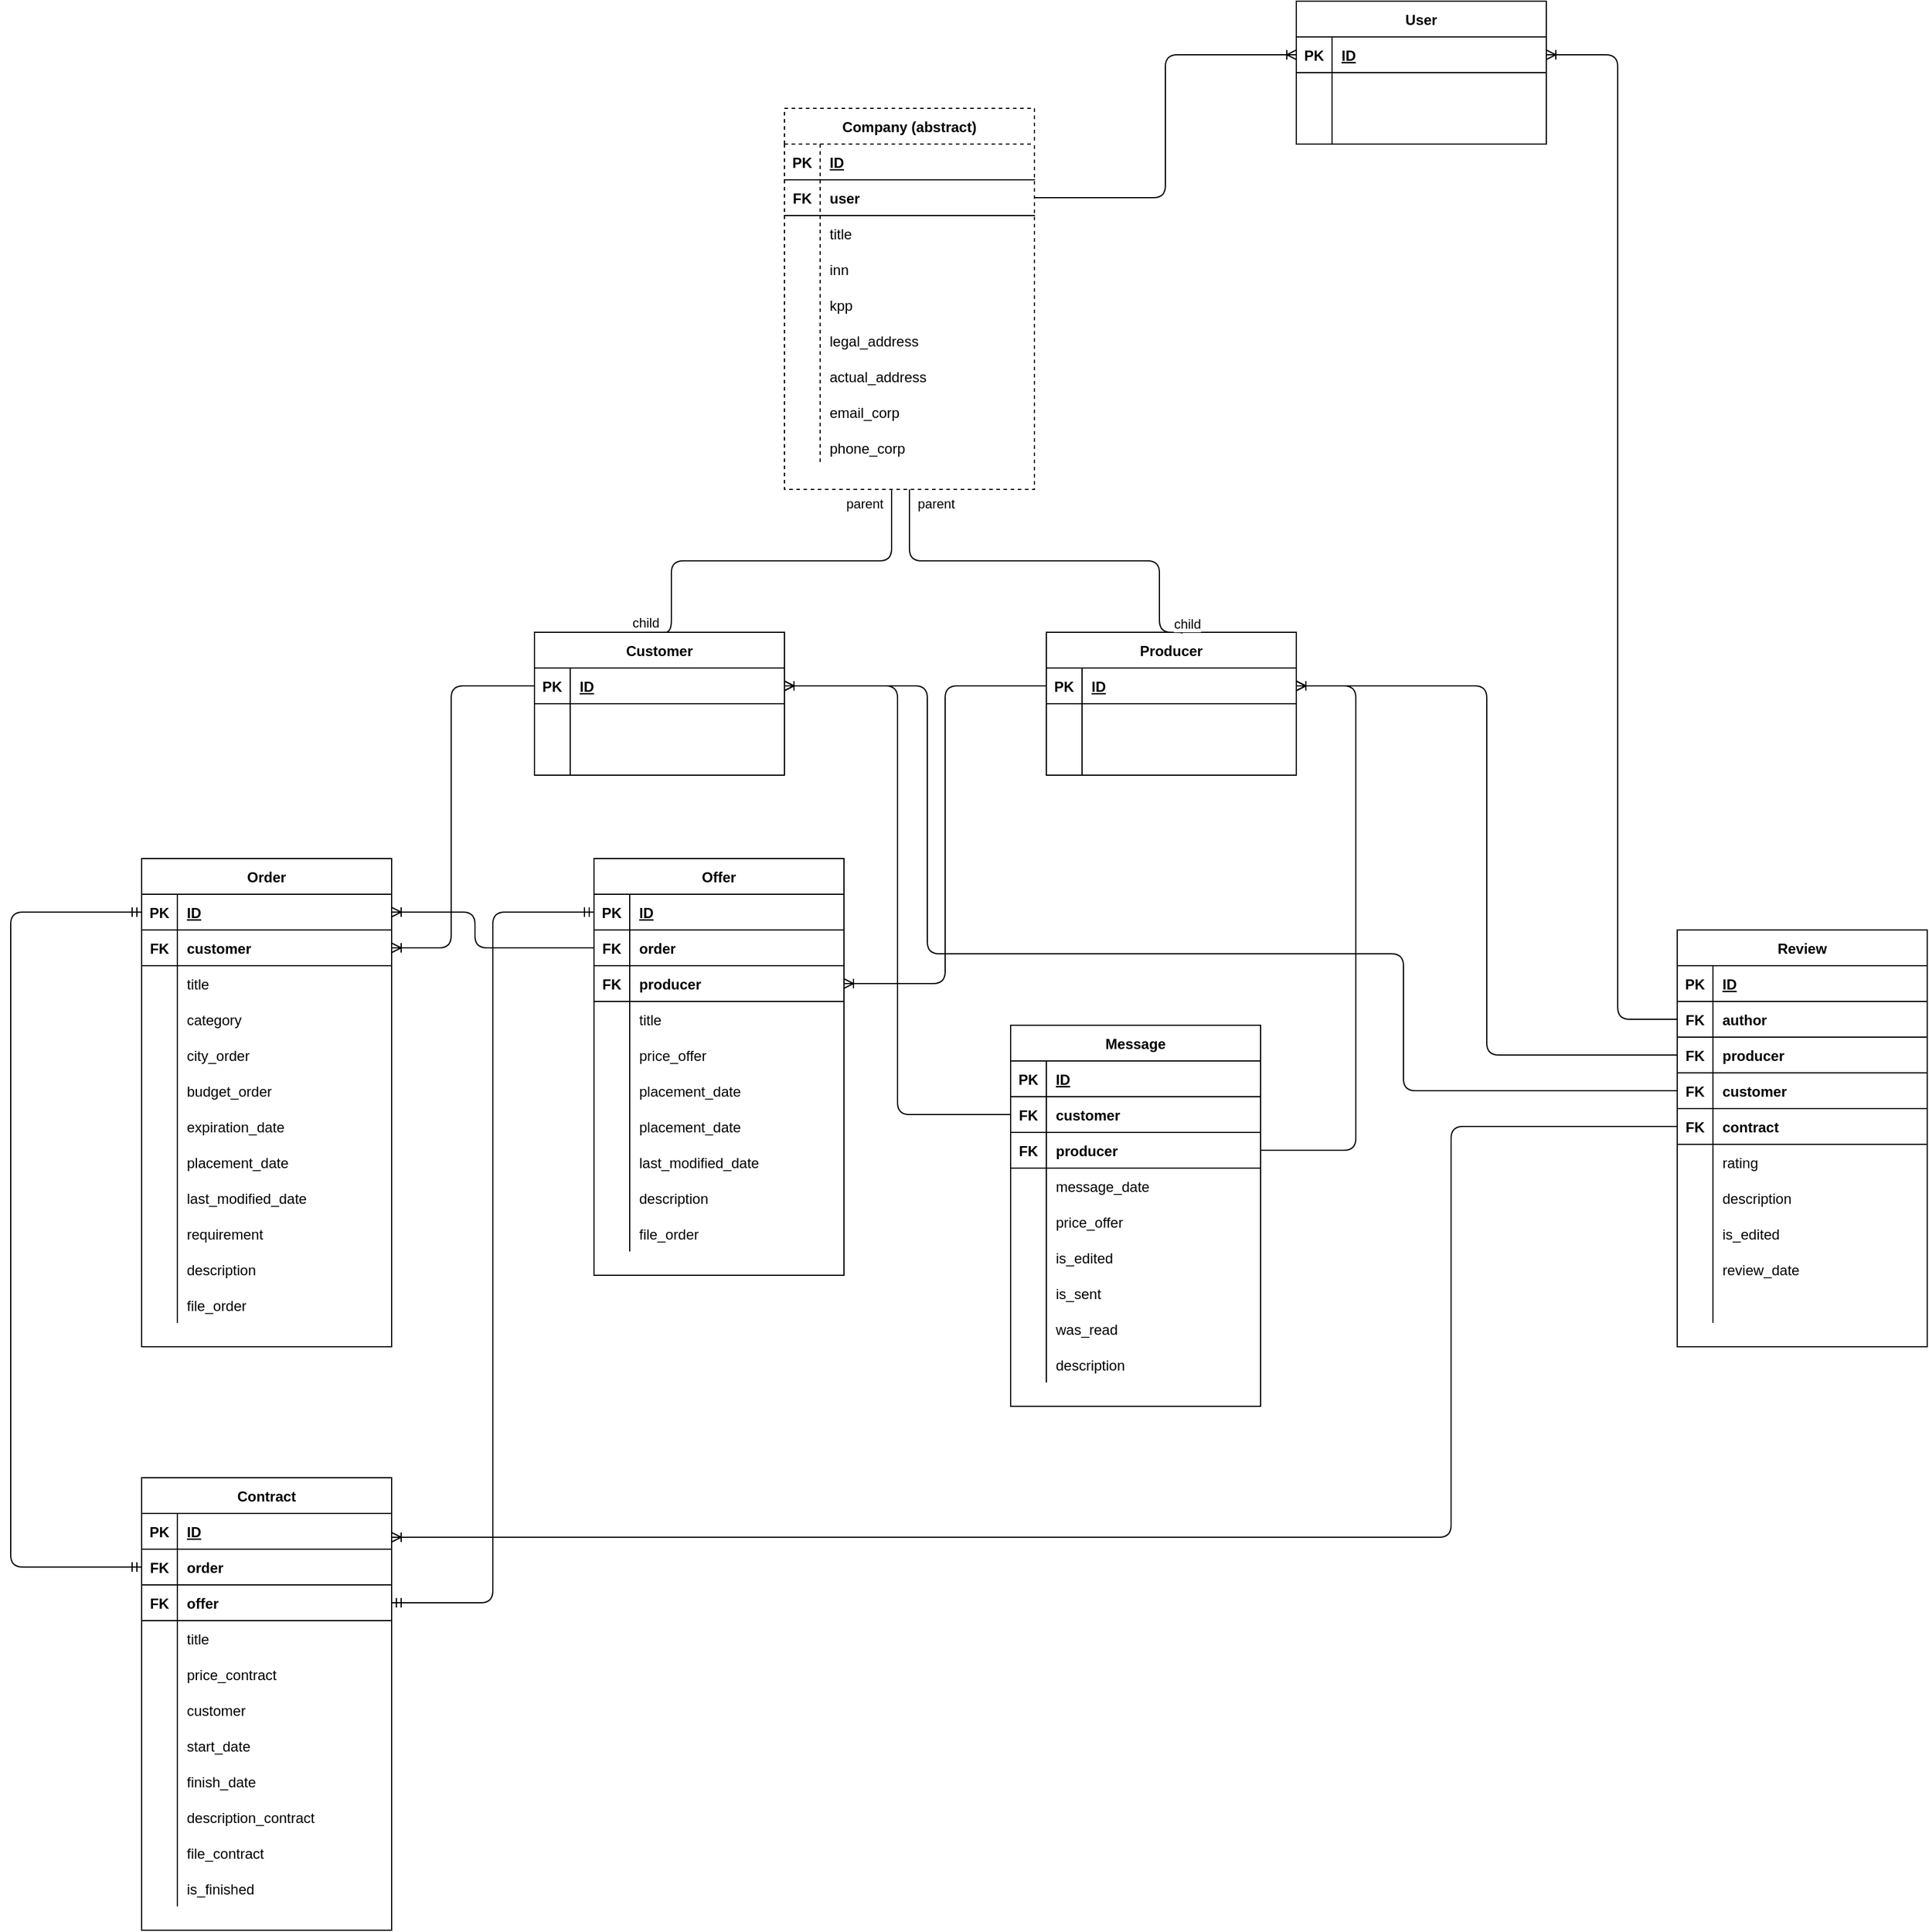 <mxfile version="14.4.3" type="device"><diagram id="UvSdSVw6cs9xjMTbP6c5" name="Страница 1"><mxGraphModel dx="1024" dy="592" grid="1" gridSize="10" guides="1" tooltips="1" connect="1" arrows="1" fold="1" page="1" pageScale="1" pageWidth="3300" pageHeight="4681" math="0" shadow="0"><root><mxCell id="0"/><mxCell id="1" parent="0"/><mxCell id="6lQ4vZYzdCCZ91IASF05-1" value="Company (abstract)" style="shape=table;startSize=30;container=1;collapsible=1;childLayout=tableLayout;fixedRows=1;rowLines=0;fontStyle=1;align=center;resizeLast=1;dashed=1;" parent="1" vertex="1"><mxGeometry x="1970" y="170" width="210" height="320" as="geometry"/></mxCell><mxCell id="6lQ4vZYzdCCZ91IASF05-2" value="" style="shape=partialRectangle;collapsible=0;dropTarget=0;pointerEvents=0;fillColor=none;top=0;left=0;bottom=1;right=0;points=[[0,0.5],[1,0.5]];portConstraint=eastwest;" parent="6lQ4vZYzdCCZ91IASF05-1" vertex="1"><mxGeometry y="30" width="210" height="30" as="geometry"/></mxCell><mxCell id="6lQ4vZYzdCCZ91IASF05-3" value="PK" style="shape=partialRectangle;connectable=0;fillColor=none;top=0;left=0;bottom=0;right=0;fontStyle=1;overflow=hidden;" parent="6lQ4vZYzdCCZ91IASF05-2" vertex="1"><mxGeometry width="30" height="30" as="geometry"/></mxCell><mxCell id="6lQ4vZYzdCCZ91IASF05-4" value="ID" style="shape=partialRectangle;connectable=0;fillColor=none;top=0;left=0;bottom=0;right=0;align=left;spacingLeft=6;fontStyle=5;overflow=hidden;" parent="6lQ4vZYzdCCZ91IASF05-2" vertex="1"><mxGeometry x="30" width="180" height="30" as="geometry"/></mxCell><mxCell id="6lQ4vZYzdCCZ91IASF05-83" value="" style="shape=partialRectangle;collapsible=0;dropTarget=0;pointerEvents=0;fillColor=none;top=0;left=0;bottom=1;right=0;points=[[0,0.5],[1,0.5]];portConstraint=eastwest;" parent="6lQ4vZYzdCCZ91IASF05-1" vertex="1"><mxGeometry y="60" width="210" height="30" as="geometry"/></mxCell><mxCell id="6lQ4vZYzdCCZ91IASF05-84" value="FK" style="shape=partialRectangle;connectable=0;fillColor=none;top=0;left=0;bottom=0;right=0;fontStyle=1;overflow=hidden;" parent="6lQ4vZYzdCCZ91IASF05-83" vertex="1"><mxGeometry width="30" height="30" as="geometry"/></mxCell><mxCell id="6lQ4vZYzdCCZ91IASF05-85" value="user" style="shape=partialRectangle;connectable=0;fillColor=none;top=0;left=0;bottom=0;right=0;align=left;spacingLeft=6;fontStyle=1;overflow=hidden;" parent="6lQ4vZYzdCCZ91IASF05-83" vertex="1"><mxGeometry x="30" width="180" height="30" as="geometry"/></mxCell><mxCell id="6lQ4vZYzdCCZ91IASF05-76" value="" style="shape=partialRectangle;collapsible=0;dropTarget=0;pointerEvents=0;fillColor=none;top=0;left=0;bottom=0;right=0;points=[[0,0.5],[1,0.5]];portConstraint=eastwest;" parent="6lQ4vZYzdCCZ91IASF05-1" vertex="1"><mxGeometry y="90" width="210" height="30" as="geometry"/></mxCell><mxCell id="6lQ4vZYzdCCZ91IASF05-77" value="" style="shape=partialRectangle;connectable=0;fillColor=none;top=0;left=0;bottom=0;right=0;editable=1;overflow=hidden;" parent="6lQ4vZYzdCCZ91IASF05-76" vertex="1"><mxGeometry width="30" height="30" as="geometry"/></mxCell><mxCell id="6lQ4vZYzdCCZ91IASF05-78" value="title" style="shape=partialRectangle;connectable=0;fillColor=none;top=0;left=0;bottom=0;right=0;align=left;spacingLeft=6;overflow=hidden;" parent="6lQ4vZYzdCCZ91IASF05-76" vertex="1"><mxGeometry x="30" width="180" height="30" as="geometry"/></mxCell><mxCell id="6lQ4vZYzdCCZ91IASF05-8" value="" style="shape=partialRectangle;collapsible=0;dropTarget=0;pointerEvents=0;fillColor=none;top=0;left=0;bottom=0;right=0;points=[[0,0.5],[1,0.5]];portConstraint=eastwest;" parent="6lQ4vZYzdCCZ91IASF05-1" vertex="1"><mxGeometry y="120" width="210" height="30" as="geometry"/></mxCell><mxCell id="6lQ4vZYzdCCZ91IASF05-9" value="" style="shape=partialRectangle;connectable=0;fillColor=none;top=0;left=0;bottom=0;right=0;editable=1;overflow=hidden;" parent="6lQ4vZYzdCCZ91IASF05-8" vertex="1"><mxGeometry width="30" height="30" as="geometry"/></mxCell><mxCell id="6lQ4vZYzdCCZ91IASF05-10" value="inn" style="shape=partialRectangle;connectable=0;fillColor=none;top=0;left=0;bottom=0;right=0;align=left;spacingLeft=6;overflow=hidden;" parent="6lQ4vZYzdCCZ91IASF05-8" vertex="1"><mxGeometry x="30" width="180" height="30" as="geometry"/></mxCell><mxCell id="6lQ4vZYzdCCZ91IASF05-40" value="" style="shape=partialRectangle;collapsible=0;dropTarget=0;pointerEvents=0;fillColor=none;top=0;left=0;bottom=0;right=0;points=[[0,0.5],[1,0.5]];portConstraint=eastwest;" parent="6lQ4vZYzdCCZ91IASF05-1" vertex="1"><mxGeometry y="150" width="210" height="30" as="geometry"/></mxCell><mxCell id="6lQ4vZYzdCCZ91IASF05-41" value="" style="shape=partialRectangle;connectable=0;fillColor=none;top=0;left=0;bottom=0;right=0;editable=1;overflow=hidden;" parent="6lQ4vZYzdCCZ91IASF05-40" vertex="1"><mxGeometry width="30" height="30" as="geometry"/></mxCell><mxCell id="6lQ4vZYzdCCZ91IASF05-42" value="kpp" style="shape=partialRectangle;connectable=0;fillColor=none;top=0;left=0;bottom=0;right=0;align=left;spacingLeft=6;overflow=hidden;" parent="6lQ4vZYzdCCZ91IASF05-40" vertex="1"><mxGeometry x="30" width="180" height="30" as="geometry"/></mxCell><mxCell id="6lQ4vZYzdCCZ91IASF05-37" value="" style="shape=partialRectangle;collapsible=0;dropTarget=0;pointerEvents=0;fillColor=none;top=0;left=0;bottom=0;right=0;points=[[0,0.5],[1,0.5]];portConstraint=eastwest;" parent="6lQ4vZYzdCCZ91IASF05-1" vertex="1"><mxGeometry y="180" width="210" height="30" as="geometry"/></mxCell><mxCell id="6lQ4vZYzdCCZ91IASF05-38" value="" style="shape=partialRectangle;connectable=0;fillColor=none;top=0;left=0;bottom=0;right=0;editable=1;overflow=hidden;" parent="6lQ4vZYzdCCZ91IASF05-37" vertex="1"><mxGeometry width="30" height="30" as="geometry"/></mxCell><mxCell id="6lQ4vZYzdCCZ91IASF05-39" value="legal_address" style="shape=partialRectangle;connectable=0;fillColor=none;top=0;left=0;bottom=0;right=0;align=left;spacingLeft=6;overflow=hidden;" parent="6lQ4vZYzdCCZ91IASF05-37" vertex="1"><mxGeometry x="30" width="180" height="30" as="geometry"/></mxCell><mxCell id="6lQ4vZYzdCCZ91IASF05-18" value="" style="shape=partialRectangle;collapsible=0;dropTarget=0;pointerEvents=0;fillColor=none;top=0;left=0;bottom=0;right=0;points=[[0,0.5],[1,0.5]];portConstraint=eastwest;" parent="6lQ4vZYzdCCZ91IASF05-1" vertex="1"><mxGeometry y="210" width="210" height="30" as="geometry"/></mxCell><mxCell id="6lQ4vZYzdCCZ91IASF05-19" value="" style="shape=partialRectangle;connectable=0;fillColor=none;top=0;left=0;bottom=0;right=0;editable=1;overflow=hidden;" parent="6lQ4vZYzdCCZ91IASF05-18" vertex="1"><mxGeometry width="30" height="30" as="geometry"/></mxCell><mxCell id="6lQ4vZYzdCCZ91IASF05-20" value="actual_address" style="shape=partialRectangle;connectable=0;fillColor=none;top=0;left=0;bottom=0;right=0;align=left;spacingLeft=6;overflow=hidden;" parent="6lQ4vZYzdCCZ91IASF05-18" vertex="1"><mxGeometry x="30" width="180" height="30" as="geometry"/></mxCell><mxCell id="6lQ4vZYzdCCZ91IASF05-11" value="" style="shape=partialRectangle;collapsible=0;dropTarget=0;pointerEvents=0;fillColor=none;top=0;left=0;bottom=0;right=0;points=[[0,0.5],[1,0.5]];portConstraint=eastwest;" parent="6lQ4vZYzdCCZ91IASF05-1" vertex="1"><mxGeometry y="240" width="210" height="30" as="geometry"/></mxCell><mxCell id="6lQ4vZYzdCCZ91IASF05-12" value="" style="shape=partialRectangle;connectable=0;fillColor=none;top=0;left=0;bottom=0;right=0;editable=1;overflow=hidden;" parent="6lQ4vZYzdCCZ91IASF05-11" vertex="1"><mxGeometry width="30" height="30" as="geometry"/></mxCell><mxCell id="6lQ4vZYzdCCZ91IASF05-13" value="email_corp" style="shape=partialRectangle;connectable=0;fillColor=none;top=0;left=0;bottom=0;right=0;align=left;spacingLeft=6;overflow=hidden;" parent="6lQ4vZYzdCCZ91IASF05-11" vertex="1"><mxGeometry x="30" width="180" height="30" as="geometry"/></mxCell><mxCell id="6lQ4vZYzdCCZ91IASF05-5" value="" style="shape=partialRectangle;collapsible=0;dropTarget=0;pointerEvents=0;fillColor=none;top=0;left=0;bottom=0;right=0;points=[[0,0.5],[1,0.5]];portConstraint=eastwest;" parent="6lQ4vZYzdCCZ91IASF05-1" vertex="1"><mxGeometry y="270" width="210" height="30" as="geometry"/></mxCell><mxCell id="6lQ4vZYzdCCZ91IASF05-6" value="" style="shape=partialRectangle;connectable=0;fillColor=none;top=0;left=0;bottom=0;right=0;editable=1;overflow=hidden;" parent="6lQ4vZYzdCCZ91IASF05-5" vertex="1"><mxGeometry width="30" height="30" as="geometry"/></mxCell><mxCell id="6lQ4vZYzdCCZ91IASF05-7" value="phone_corp" style="shape=partialRectangle;connectable=0;fillColor=none;top=0;left=0;bottom=0;right=0;align=left;spacingLeft=6;overflow=hidden;" parent="6lQ4vZYzdCCZ91IASF05-5" vertex="1"><mxGeometry x="30" width="180" height="30" as="geometry"/></mxCell><mxCell id="6lQ4vZYzdCCZ91IASF05-89" value="Customer" style="shape=table;startSize=30;container=1;collapsible=1;childLayout=tableLayout;fixedRows=1;rowLines=0;fontStyle=1;align=center;resizeLast=1;" parent="1" vertex="1"><mxGeometry x="1760" y="610" width="210" height="120" as="geometry"/></mxCell><mxCell id="6lQ4vZYzdCCZ91IASF05-90" value="" style="shape=partialRectangle;collapsible=0;dropTarget=0;pointerEvents=0;fillColor=none;top=0;left=0;bottom=1;right=0;points=[[0,0.5],[1,0.5]];portConstraint=eastwest;" parent="6lQ4vZYzdCCZ91IASF05-89" vertex="1"><mxGeometry y="30" width="210" height="30" as="geometry"/></mxCell><mxCell id="6lQ4vZYzdCCZ91IASF05-91" value="PK" style="shape=partialRectangle;connectable=0;fillColor=none;top=0;left=0;bottom=0;right=0;fontStyle=1;overflow=hidden;" parent="6lQ4vZYzdCCZ91IASF05-90" vertex="1"><mxGeometry width="30" height="30" as="geometry"/></mxCell><mxCell id="6lQ4vZYzdCCZ91IASF05-92" value="ID" style="shape=partialRectangle;connectable=0;fillColor=none;top=0;left=0;bottom=0;right=0;align=left;spacingLeft=6;fontStyle=5;overflow=hidden;" parent="6lQ4vZYzdCCZ91IASF05-90" vertex="1"><mxGeometry x="30" width="180" height="30" as="geometry"/></mxCell><mxCell id="6lQ4vZYzdCCZ91IASF05-93" value="" style="shape=partialRectangle;collapsible=0;dropTarget=0;pointerEvents=0;fillColor=none;top=0;left=0;bottom=0;right=0;points=[[0,0.5],[1,0.5]];portConstraint=eastwest;" parent="6lQ4vZYzdCCZ91IASF05-89" vertex="1"><mxGeometry y="60" width="210" height="30" as="geometry"/></mxCell><mxCell id="6lQ4vZYzdCCZ91IASF05-94" value="" style="shape=partialRectangle;connectable=0;fillColor=none;top=0;left=0;bottom=0;right=0;editable=1;overflow=hidden;" parent="6lQ4vZYzdCCZ91IASF05-93" vertex="1"><mxGeometry width="30" height="30" as="geometry"/></mxCell><mxCell id="6lQ4vZYzdCCZ91IASF05-95" value="" style="shape=partialRectangle;connectable=0;fillColor=none;top=0;left=0;bottom=0;right=0;align=left;spacingLeft=6;overflow=hidden;" parent="6lQ4vZYzdCCZ91IASF05-93" vertex="1"><mxGeometry x="30" width="180" height="30" as="geometry"/></mxCell><mxCell id="6lQ4vZYzdCCZ91IASF05-96" value="" style="shape=partialRectangle;collapsible=0;dropTarget=0;pointerEvents=0;fillColor=none;top=0;left=0;bottom=0;right=0;points=[[0,0.5],[1,0.5]];portConstraint=eastwest;" parent="6lQ4vZYzdCCZ91IASF05-89" vertex="1"><mxGeometry y="90" width="210" height="30" as="geometry"/></mxCell><mxCell id="6lQ4vZYzdCCZ91IASF05-97" value="" style="shape=partialRectangle;connectable=0;fillColor=none;top=0;left=0;bottom=0;right=0;editable=1;overflow=hidden;" parent="6lQ4vZYzdCCZ91IASF05-96" vertex="1"><mxGeometry width="30" height="30" as="geometry"/></mxCell><mxCell id="6lQ4vZYzdCCZ91IASF05-98" value="" style="shape=partialRectangle;connectable=0;fillColor=none;top=0;left=0;bottom=0;right=0;align=left;spacingLeft=6;overflow=hidden;" parent="6lQ4vZYzdCCZ91IASF05-96" vertex="1"><mxGeometry x="30" width="180" height="30" as="geometry"/></mxCell><mxCell id="6lQ4vZYzdCCZ91IASF05-114" value="Producer" style="shape=table;startSize=30;container=1;collapsible=1;childLayout=tableLayout;fixedRows=1;rowLines=0;fontStyle=1;align=center;resizeLast=1;" parent="1" vertex="1"><mxGeometry x="2190" y="610" width="210" height="120" as="geometry"/></mxCell><mxCell id="6lQ4vZYzdCCZ91IASF05-115" value="" style="shape=partialRectangle;collapsible=0;dropTarget=0;pointerEvents=0;fillColor=none;top=0;left=0;bottom=1;right=0;points=[[0,0.5],[1,0.5]];portConstraint=eastwest;" parent="6lQ4vZYzdCCZ91IASF05-114" vertex="1"><mxGeometry y="30" width="210" height="30" as="geometry"/></mxCell><mxCell id="6lQ4vZYzdCCZ91IASF05-116" value="PK" style="shape=partialRectangle;connectable=0;fillColor=none;top=0;left=0;bottom=0;right=0;fontStyle=1;overflow=hidden;" parent="6lQ4vZYzdCCZ91IASF05-115" vertex="1"><mxGeometry width="30" height="30" as="geometry"/></mxCell><mxCell id="6lQ4vZYzdCCZ91IASF05-117" value="ID" style="shape=partialRectangle;connectable=0;fillColor=none;top=0;left=0;bottom=0;right=0;align=left;spacingLeft=6;fontStyle=5;overflow=hidden;" parent="6lQ4vZYzdCCZ91IASF05-115" vertex="1"><mxGeometry x="30" width="180" height="30" as="geometry"/></mxCell><mxCell id="6lQ4vZYzdCCZ91IASF05-118" value="" style="shape=partialRectangle;collapsible=0;dropTarget=0;pointerEvents=0;fillColor=none;top=0;left=0;bottom=0;right=0;points=[[0,0.5],[1,0.5]];portConstraint=eastwest;" parent="6lQ4vZYzdCCZ91IASF05-114" vertex="1"><mxGeometry y="60" width="210" height="30" as="geometry"/></mxCell><mxCell id="6lQ4vZYzdCCZ91IASF05-119" value="" style="shape=partialRectangle;connectable=0;fillColor=none;top=0;left=0;bottom=0;right=0;editable=1;overflow=hidden;" parent="6lQ4vZYzdCCZ91IASF05-118" vertex="1"><mxGeometry width="30" height="30" as="geometry"/></mxCell><mxCell id="6lQ4vZYzdCCZ91IASF05-120" value="" style="shape=partialRectangle;connectable=0;fillColor=none;top=0;left=0;bottom=0;right=0;align=left;spacingLeft=6;overflow=hidden;" parent="6lQ4vZYzdCCZ91IASF05-118" vertex="1"><mxGeometry x="30" width="180" height="30" as="geometry"/></mxCell><mxCell id="6lQ4vZYzdCCZ91IASF05-121" value="" style="shape=partialRectangle;collapsible=0;dropTarget=0;pointerEvents=0;fillColor=none;top=0;left=0;bottom=0;right=0;points=[[0,0.5],[1,0.5]];portConstraint=eastwest;" parent="6lQ4vZYzdCCZ91IASF05-114" vertex="1"><mxGeometry y="90" width="210" height="30" as="geometry"/></mxCell><mxCell id="6lQ4vZYzdCCZ91IASF05-122" value="" style="shape=partialRectangle;connectable=0;fillColor=none;top=0;left=0;bottom=0;right=0;editable=1;overflow=hidden;" parent="6lQ4vZYzdCCZ91IASF05-121" vertex="1"><mxGeometry width="30" height="30" as="geometry"/></mxCell><mxCell id="6lQ4vZYzdCCZ91IASF05-123" value="" style="shape=partialRectangle;connectable=0;fillColor=none;top=0;left=0;bottom=0;right=0;align=left;spacingLeft=6;overflow=hidden;" parent="6lQ4vZYzdCCZ91IASF05-121" vertex="1"><mxGeometry x="30" width="180" height="30" as="geometry"/></mxCell><mxCell id="IbNgEI56jzcCwaAjg3Rb-1" value="" style="endArrow=none;html=1;edgeStyle=orthogonalEdgeStyle;entryX=0.5;entryY=0;entryDx=0;entryDy=0;" parent="1" target="6lQ4vZYzdCCZ91IASF05-89" edge="1"><mxGeometry relative="1" as="geometry"><mxPoint x="2060" y="490" as="sourcePoint"/><mxPoint x="1890" y="400" as="targetPoint"/><Array as="points"><mxPoint x="2060" y="550"/><mxPoint x="1875" y="550"/></Array></mxGeometry></mxCell><mxCell id="IbNgEI56jzcCwaAjg3Rb-2" value="parent" style="edgeLabel;resizable=0;html=1;align=left;verticalAlign=bottom;" parent="IbNgEI56jzcCwaAjg3Rb-1" connectable="0" vertex="1"><mxGeometry x="-1" relative="1" as="geometry"><mxPoint x="-40" y="20" as="offset"/></mxGeometry></mxCell><mxCell id="IbNgEI56jzcCwaAjg3Rb-3" value="child" style="edgeLabel;resizable=0;html=1;align=right;verticalAlign=bottom;" parent="IbNgEI56jzcCwaAjg3Rb-1" connectable="0" vertex="1"><mxGeometry x="1" relative="1" as="geometry"/></mxCell><mxCell id="IbNgEI56jzcCwaAjg3Rb-4" value="" style="endArrow=none;html=1;edgeStyle=orthogonalEdgeStyle;exitX=0.5;exitY=1;exitDx=0;exitDy=0;" parent="1" source="6lQ4vZYzdCCZ91IASF05-1" edge="1"><mxGeometry relative="1" as="geometry"><mxPoint x="2010" y="610" as="sourcePoint"/><mxPoint x="2304" y="611" as="targetPoint"/><Array as="points"><mxPoint x="2075" y="550"/><mxPoint x="2285" y="550"/><mxPoint x="2285" y="610"/><mxPoint x="2304" y="610"/></Array></mxGeometry></mxCell><mxCell id="IbNgEI56jzcCwaAjg3Rb-5" value="parent" style="edgeLabel;resizable=0;html=1;align=left;verticalAlign=bottom;" parent="IbNgEI56jzcCwaAjg3Rb-4" connectable="0" vertex="1"><mxGeometry x="-1" relative="1" as="geometry"><mxPoint x="5" y="20" as="offset"/></mxGeometry></mxCell><mxCell id="IbNgEI56jzcCwaAjg3Rb-6" value="child" style="edgeLabel;resizable=0;html=1;align=right;verticalAlign=bottom;" parent="IbNgEI56jzcCwaAjg3Rb-4" connectable="0" vertex="1"><mxGeometry x="1" relative="1" as="geometry"><mxPoint x="16.28" as="offset"/></mxGeometry></mxCell><mxCell id="IbNgEI56jzcCwaAjg3Rb-17" value="Order" style="shape=table;startSize=30;container=1;collapsible=1;childLayout=tableLayout;fixedRows=1;rowLines=0;fontStyle=1;align=center;resizeLast=1;" parent="1" vertex="1"><mxGeometry x="1430" y="800" width="210" height="410" as="geometry"/></mxCell><mxCell id="IbNgEI56jzcCwaAjg3Rb-18" value="" style="shape=partialRectangle;collapsible=0;dropTarget=0;pointerEvents=0;fillColor=none;top=0;left=0;bottom=1;right=0;points=[[0,0.5],[1,0.5]];portConstraint=eastwest;" parent="IbNgEI56jzcCwaAjg3Rb-17" vertex="1"><mxGeometry y="30" width="210" height="30" as="geometry"/></mxCell><mxCell id="IbNgEI56jzcCwaAjg3Rb-19" value="PK" style="shape=partialRectangle;connectable=0;fillColor=none;top=0;left=0;bottom=0;right=0;fontStyle=1;overflow=hidden;" parent="IbNgEI56jzcCwaAjg3Rb-18" vertex="1"><mxGeometry width="30" height="30" as="geometry"/></mxCell><mxCell id="IbNgEI56jzcCwaAjg3Rb-20" value="ID" style="shape=partialRectangle;connectable=0;fillColor=none;top=0;left=0;bottom=0;right=0;align=left;spacingLeft=6;fontStyle=5;overflow=hidden;" parent="IbNgEI56jzcCwaAjg3Rb-18" vertex="1"><mxGeometry x="30" width="180" height="30" as="geometry"/></mxCell><mxCell id="IbNgEI56jzcCwaAjg3Rb-21" value="" style="shape=partialRectangle;collapsible=0;dropTarget=0;pointerEvents=0;fillColor=none;top=0;left=0;bottom=1;right=0;points=[[0,0.5],[1,0.5]];portConstraint=eastwest;" parent="IbNgEI56jzcCwaAjg3Rb-17" vertex="1"><mxGeometry y="60" width="210" height="30" as="geometry"/></mxCell><mxCell id="IbNgEI56jzcCwaAjg3Rb-22" value="FK" style="shape=partialRectangle;connectable=0;fillColor=none;top=0;left=0;bottom=0;right=0;fontStyle=1;overflow=hidden;" parent="IbNgEI56jzcCwaAjg3Rb-21" vertex="1"><mxGeometry width="30" height="30" as="geometry"/></mxCell><mxCell id="IbNgEI56jzcCwaAjg3Rb-23" value="customer" style="shape=partialRectangle;connectable=0;fillColor=none;top=0;left=0;bottom=0;right=0;align=left;spacingLeft=6;fontStyle=1;overflow=hidden;" parent="IbNgEI56jzcCwaAjg3Rb-21" vertex="1"><mxGeometry x="30" width="180" height="30" as="geometry"/></mxCell><mxCell id="IbNgEI56jzcCwaAjg3Rb-24" value="" style="shape=partialRectangle;collapsible=0;dropTarget=0;pointerEvents=0;fillColor=none;top=0;left=0;bottom=0;right=0;points=[[0,0.5],[1,0.5]];portConstraint=eastwest;" parent="IbNgEI56jzcCwaAjg3Rb-17" vertex="1"><mxGeometry y="90" width="210" height="30" as="geometry"/></mxCell><mxCell id="IbNgEI56jzcCwaAjg3Rb-25" value="" style="shape=partialRectangle;connectable=0;fillColor=none;top=0;left=0;bottom=0;right=0;editable=1;overflow=hidden;" parent="IbNgEI56jzcCwaAjg3Rb-24" vertex="1"><mxGeometry width="30" height="30" as="geometry"/></mxCell><mxCell id="IbNgEI56jzcCwaAjg3Rb-26" value="title" style="shape=partialRectangle;connectable=0;fillColor=none;top=0;left=0;bottom=0;right=0;align=left;spacingLeft=6;overflow=hidden;" parent="IbNgEI56jzcCwaAjg3Rb-24" vertex="1"><mxGeometry x="30" width="180" height="30" as="geometry"/></mxCell><mxCell id="IbNgEI56jzcCwaAjg3Rb-27" value="" style="shape=partialRectangle;collapsible=0;dropTarget=0;pointerEvents=0;fillColor=none;top=0;left=0;bottom=0;right=0;points=[[0,0.5],[1,0.5]];portConstraint=eastwest;" parent="IbNgEI56jzcCwaAjg3Rb-17" vertex="1"><mxGeometry y="120" width="210" height="30" as="geometry"/></mxCell><mxCell id="IbNgEI56jzcCwaAjg3Rb-28" value="" style="shape=partialRectangle;connectable=0;fillColor=none;top=0;left=0;bottom=0;right=0;editable=1;overflow=hidden;" parent="IbNgEI56jzcCwaAjg3Rb-27" vertex="1"><mxGeometry width="30" height="30" as="geometry"/></mxCell><mxCell id="IbNgEI56jzcCwaAjg3Rb-29" value="category" style="shape=partialRectangle;connectable=0;fillColor=none;top=0;left=0;bottom=0;right=0;align=left;spacingLeft=6;overflow=hidden;" parent="IbNgEI56jzcCwaAjg3Rb-27" vertex="1"><mxGeometry x="30" width="180" height="30" as="geometry"/></mxCell><mxCell id="IbNgEI56jzcCwaAjg3Rb-33" value="" style="shape=partialRectangle;collapsible=0;dropTarget=0;pointerEvents=0;fillColor=none;top=0;left=0;bottom=0;right=0;points=[[0,0.5],[1,0.5]];portConstraint=eastwest;" parent="IbNgEI56jzcCwaAjg3Rb-17" vertex="1"><mxGeometry y="150" width="210" height="30" as="geometry"/></mxCell><mxCell id="IbNgEI56jzcCwaAjg3Rb-34" value="" style="shape=partialRectangle;connectable=0;fillColor=none;top=0;left=0;bottom=0;right=0;editable=1;overflow=hidden;" parent="IbNgEI56jzcCwaAjg3Rb-33" vertex="1"><mxGeometry width="30" height="30" as="geometry"/></mxCell><mxCell id="IbNgEI56jzcCwaAjg3Rb-35" value="city_order" style="shape=partialRectangle;connectable=0;fillColor=none;top=0;left=0;bottom=0;right=0;align=left;spacingLeft=6;overflow=hidden;" parent="IbNgEI56jzcCwaAjg3Rb-33" vertex="1"><mxGeometry x="30" width="180" height="30" as="geometry"/></mxCell><mxCell id="IbNgEI56jzcCwaAjg3Rb-36" value="" style="shape=partialRectangle;collapsible=0;dropTarget=0;pointerEvents=0;fillColor=none;top=0;left=0;bottom=0;right=0;points=[[0,0.5],[1,0.5]];portConstraint=eastwest;" parent="IbNgEI56jzcCwaAjg3Rb-17" vertex="1"><mxGeometry y="180" width="210" height="30" as="geometry"/></mxCell><mxCell id="IbNgEI56jzcCwaAjg3Rb-37" value="" style="shape=partialRectangle;connectable=0;fillColor=none;top=0;left=0;bottom=0;right=0;editable=1;overflow=hidden;" parent="IbNgEI56jzcCwaAjg3Rb-36" vertex="1"><mxGeometry width="30" height="30" as="geometry"/></mxCell><mxCell id="IbNgEI56jzcCwaAjg3Rb-38" value="budget_order" style="shape=partialRectangle;connectable=0;fillColor=none;top=0;left=0;bottom=0;right=0;align=left;spacingLeft=6;overflow=hidden;" parent="IbNgEI56jzcCwaAjg3Rb-36" vertex="1"><mxGeometry x="30" width="180" height="30" as="geometry"/></mxCell><mxCell id="IbNgEI56jzcCwaAjg3Rb-39" value="" style="shape=partialRectangle;collapsible=0;dropTarget=0;pointerEvents=0;fillColor=none;top=0;left=0;bottom=0;right=0;points=[[0,0.5],[1,0.5]];portConstraint=eastwest;" parent="IbNgEI56jzcCwaAjg3Rb-17" vertex="1"><mxGeometry y="210" width="210" height="30" as="geometry"/></mxCell><mxCell id="IbNgEI56jzcCwaAjg3Rb-40" value="" style="shape=partialRectangle;connectable=0;fillColor=none;top=0;left=0;bottom=0;right=0;editable=1;overflow=hidden;" parent="IbNgEI56jzcCwaAjg3Rb-39" vertex="1"><mxGeometry width="30" height="30" as="geometry"/></mxCell><mxCell id="IbNgEI56jzcCwaAjg3Rb-41" value="expiration_date" style="shape=partialRectangle;connectable=0;fillColor=none;top=0;left=0;bottom=0;right=0;align=left;spacingLeft=6;overflow=hidden;" parent="IbNgEI56jzcCwaAjg3Rb-39" vertex="1"><mxGeometry x="30" width="180" height="30" as="geometry"/></mxCell><mxCell id="IbNgEI56jzcCwaAjg3Rb-42" value="" style="shape=partialRectangle;collapsible=0;dropTarget=0;pointerEvents=0;fillColor=none;top=0;left=0;bottom=0;right=0;points=[[0,0.5],[1,0.5]];portConstraint=eastwest;" parent="IbNgEI56jzcCwaAjg3Rb-17" vertex="1"><mxGeometry y="240" width="210" height="30" as="geometry"/></mxCell><mxCell id="IbNgEI56jzcCwaAjg3Rb-43" value="" style="shape=partialRectangle;connectable=0;fillColor=none;top=0;left=0;bottom=0;right=0;editable=1;overflow=hidden;" parent="IbNgEI56jzcCwaAjg3Rb-42" vertex="1"><mxGeometry width="30" height="30" as="geometry"/></mxCell><mxCell id="IbNgEI56jzcCwaAjg3Rb-44" value="placement_date" style="shape=partialRectangle;connectable=0;fillColor=none;top=0;left=0;bottom=0;right=0;align=left;spacingLeft=6;overflow=hidden;" parent="IbNgEI56jzcCwaAjg3Rb-42" vertex="1"><mxGeometry x="30" width="180" height="30" as="geometry"/></mxCell><mxCell id="IbNgEI56jzcCwaAjg3Rb-45" value="" style="shape=partialRectangle;collapsible=0;dropTarget=0;pointerEvents=0;fillColor=none;top=0;left=0;bottom=0;right=0;points=[[0,0.5],[1,0.5]];portConstraint=eastwest;" parent="IbNgEI56jzcCwaAjg3Rb-17" vertex="1"><mxGeometry y="270" width="210" height="30" as="geometry"/></mxCell><mxCell id="IbNgEI56jzcCwaAjg3Rb-46" value="" style="shape=partialRectangle;connectable=0;fillColor=none;top=0;left=0;bottom=0;right=0;editable=1;overflow=hidden;" parent="IbNgEI56jzcCwaAjg3Rb-45" vertex="1"><mxGeometry width="30" height="30" as="geometry"/></mxCell><mxCell id="IbNgEI56jzcCwaAjg3Rb-47" value="last_modified_date" style="shape=partialRectangle;connectable=0;fillColor=none;top=0;left=0;bottom=0;right=0;align=left;spacingLeft=6;overflow=hidden;" parent="IbNgEI56jzcCwaAjg3Rb-45" vertex="1"><mxGeometry x="30" width="180" height="30" as="geometry"/></mxCell><mxCell id="4Bx2l1fQp1mHnZq4YeV2-1" value="" style="shape=partialRectangle;collapsible=0;dropTarget=0;pointerEvents=0;fillColor=none;top=0;left=0;bottom=0;right=0;points=[[0,0.5],[1,0.5]];portConstraint=eastwest;" parent="IbNgEI56jzcCwaAjg3Rb-17" vertex="1"><mxGeometry y="300" width="210" height="30" as="geometry"/></mxCell><mxCell id="4Bx2l1fQp1mHnZq4YeV2-2" value="" style="shape=partialRectangle;connectable=0;fillColor=none;top=0;left=0;bottom=0;right=0;editable=1;overflow=hidden;" parent="4Bx2l1fQp1mHnZq4YeV2-1" vertex="1"><mxGeometry width="30" height="30" as="geometry"/></mxCell><mxCell id="4Bx2l1fQp1mHnZq4YeV2-3" value="requirement" style="shape=partialRectangle;connectable=0;fillColor=none;top=0;left=0;bottom=0;right=0;align=left;spacingLeft=6;overflow=hidden;" parent="4Bx2l1fQp1mHnZq4YeV2-1" vertex="1"><mxGeometry x="30" width="180" height="30" as="geometry"/></mxCell><mxCell id="4Bx2l1fQp1mHnZq4YeV2-38" value="" style="shape=partialRectangle;collapsible=0;dropTarget=0;pointerEvents=0;fillColor=none;top=0;left=0;bottom=0;right=0;points=[[0,0.5],[1,0.5]];portConstraint=eastwest;" parent="IbNgEI56jzcCwaAjg3Rb-17" vertex="1"><mxGeometry y="330" width="210" height="30" as="geometry"/></mxCell><mxCell id="4Bx2l1fQp1mHnZq4YeV2-39" value="" style="shape=partialRectangle;connectable=0;fillColor=none;top=0;left=0;bottom=0;right=0;editable=1;overflow=hidden;" parent="4Bx2l1fQp1mHnZq4YeV2-38" vertex="1"><mxGeometry width="30" height="30" as="geometry"/></mxCell><mxCell id="4Bx2l1fQp1mHnZq4YeV2-40" value="description" style="shape=partialRectangle;connectable=0;fillColor=none;top=0;left=0;bottom=0;right=0;align=left;spacingLeft=6;overflow=hidden;" parent="4Bx2l1fQp1mHnZq4YeV2-38" vertex="1"><mxGeometry x="30" width="180" height="30" as="geometry"/></mxCell><mxCell id="4Bx2l1fQp1mHnZq4YeV2-41" value="" style="shape=partialRectangle;collapsible=0;dropTarget=0;pointerEvents=0;fillColor=none;top=0;left=0;bottom=0;right=0;points=[[0,0.5],[1,0.5]];portConstraint=eastwest;" parent="IbNgEI56jzcCwaAjg3Rb-17" vertex="1"><mxGeometry y="360" width="210" height="30" as="geometry"/></mxCell><mxCell id="4Bx2l1fQp1mHnZq4YeV2-42" value="" style="shape=partialRectangle;connectable=0;fillColor=none;top=0;left=0;bottom=0;right=0;editable=1;overflow=hidden;" parent="4Bx2l1fQp1mHnZq4YeV2-41" vertex="1"><mxGeometry width="30" height="30" as="geometry"/></mxCell><mxCell id="4Bx2l1fQp1mHnZq4YeV2-43" value="file_order" style="shape=partialRectangle;connectable=0;fillColor=none;top=0;left=0;bottom=0;right=0;align=left;spacingLeft=6;overflow=hidden;" parent="4Bx2l1fQp1mHnZq4YeV2-41" vertex="1"><mxGeometry x="30" width="180" height="30" as="geometry"/></mxCell><mxCell id="4Bx2l1fQp1mHnZq4YeV2-88" value="Offer" style="shape=table;startSize=30;container=1;collapsible=1;childLayout=tableLayout;fixedRows=1;rowLines=0;fontStyle=1;align=center;resizeLast=1;" parent="1" vertex="1"><mxGeometry x="1810" y="800" width="210" height="350" as="geometry"/></mxCell><mxCell id="4Bx2l1fQp1mHnZq4YeV2-89" value="" style="shape=partialRectangle;collapsible=0;dropTarget=0;pointerEvents=0;fillColor=none;top=0;left=0;bottom=1;right=0;points=[[0,0.5],[1,0.5]];portConstraint=eastwest;" parent="4Bx2l1fQp1mHnZq4YeV2-88" vertex="1"><mxGeometry y="30" width="210" height="30" as="geometry"/></mxCell><mxCell id="4Bx2l1fQp1mHnZq4YeV2-90" value="PK" style="shape=partialRectangle;connectable=0;fillColor=none;top=0;left=0;bottom=0;right=0;fontStyle=1;overflow=hidden;" parent="4Bx2l1fQp1mHnZq4YeV2-89" vertex="1"><mxGeometry width="30" height="30" as="geometry"/></mxCell><mxCell id="4Bx2l1fQp1mHnZq4YeV2-91" value="ID" style="shape=partialRectangle;connectable=0;fillColor=none;top=0;left=0;bottom=0;right=0;align=left;spacingLeft=6;fontStyle=5;overflow=hidden;" parent="4Bx2l1fQp1mHnZq4YeV2-89" vertex="1"><mxGeometry x="30" width="180" height="30" as="geometry"/></mxCell><mxCell id="4Bx2l1fQp1mHnZq4YeV2-92" value="" style="shape=partialRectangle;collapsible=0;dropTarget=0;pointerEvents=0;fillColor=none;top=0;left=0;bottom=1;right=0;points=[[0,0.5],[1,0.5]];portConstraint=eastwest;" parent="4Bx2l1fQp1mHnZq4YeV2-88" vertex="1"><mxGeometry y="60" width="210" height="30" as="geometry"/></mxCell><mxCell id="4Bx2l1fQp1mHnZq4YeV2-93" value="FK" style="shape=partialRectangle;connectable=0;fillColor=none;top=0;left=0;bottom=0;right=0;fontStyle=1;overflow=hidden;" parent="4Bx2l1fQp1mHnZq4YeV2-92" vertex="1"><mxGeometry width="30" height="30" as="geometry"/></mxCell><mxCell id="4Bx2l1fQp1mHnZq4YeV2-94" value="order" style="shape=partialRectangle;connectable=0;fillColor=none;top=0;left=0;bottom=0;right=0;align=left;spacingLeft=6;fontStyle=1;overflow=hidden;" parent="4Bx2l1fQp1mHnZq4YeV2-92" vertex="1"><mxGeometry x="30" width="180" height="30" as="geometry"/></mxCell><mxCell id="4Bx2l1fQp1mHnZq4YeV2-133" value="" style="shape=partialRectangle;collapsible=0;dropTarget=0;pointerEvents=0;fillColor=none;top=0;left=0;bottom=1;right=0;points=[[0,0.5],[1,0.5]];portConstraint=eastwest;" parent="4Bx2l1fQp1mHnZq4YeV2-88" vertex="1"><mxGeometry y="90" width="210" height="30" as="geometry"/></mxCell><mxCell id="4Bx2l1fQp1mHnZq4YeV2-134" value="FK" style="shape=partialRectangle;connectable=0;fillColor=none;top=0;left=0;bottom=0;right=0;fontStyle=1;overflow=hidden;" parent="4Bx2l1fQp1mHnZq4YeV2-133" vertex="1"><mxGeometry width="30" height="30" as="geometry"/></mxCell><mxCell id="4Bx2l1fQp1mHnZq4YeV2-135" value="producer" style="shape=partialRectangle;connectable=0;fillColor=none;top=0;left=0;bottom=0;right=0;align=left;spacingLeft=6;fontStyle=1;overflow=hidden;" parent="4Bx2l1fQp1mHnZq4YeV2-133" vertex="1"><mxGeometry x="30" width="180" height="30" as="geometry"/></mxCell><mxCell id="4Bx2l1fQp1mHnZq4YeV2-95" value="" style="shape=partialRectangle;collapsible=0;dropTarget=0;pointerEvents=0;fillColor=none;top=0;left=0;bottom=0;right=0;points=[[0,0.5],[1,0.5]];portConstraint=eastwest;" parent="4Bx2l1fQp1mHnZq4YeV2-88" vertex="1"><mxGeometry y="120" width="210" height="30" as="geometry"/></mxCell><mxCell id="4Bx2l1fQp1mHnZq4YeV2-96" value="" style="shape=partialRectangle;connectable=0;fillColor=none;top=0;left=0;bottom=0;right=0;editable=1;overflow=hidden;" parent="4Bx2l1fQp1mHnZq4YeV2-95" vertex="1"><mxGeometry width="30" height="30" as="geometry"/></mxCell><mxCell id="4Bx2l1fQp1mHnZq4YeV2-97" value="title" style="shape=partialRectangle;connectable=0;fillColor=none;top=0;left=0;bottom=0;right=0;align=left;spacingLeft=6;overflow=hidden;" parent="4Bx2l1fQp1mHnZq4YeV2-95" vertex="1"><mxGeometry x="30" width="180" height="30" as="geometry"/></mxCell><mxCell id="4Bx2l1fQp1mHnZq4YeV2-98" value="" style="shape=partialRectangle;collapsible=0;dropTarget=0;pointerEvents=0;fillColor=none;top=0;left=0;bottom=0;right=0;points=[[0,0.5],[1,0.5]];portConstraint=eastwest;" parent="4Bx2l1fQp1mHnZq4YeV2-88" vertex="1"><mxGeometry y="150" width="210" height="30" as="geometry"/></mxCell><mxCell id="4Bx2l1fQp1mHnZq4YeV2-99" value="" style="shape=partialRectangle;connectable=0;fillColor=none;top=0;left=0;bottom=0;right=0;editable=1;overflow=hidden;" parent="4Bx2l1fQp1mHnZq4YeV2-98" vertex="1"><mxGeometry width="30" height="30" as="geometry"/></mxCell><mxCell id="4Bx2l1fQp1mHnZq4YeV2-100" value="price_offer" style="shape=partialRectangle;connectable=0;fillColor=none;top=0;left=0;bottom=0;right=0;align=left;spacingLeft=6;overflow=hidden;" parent="4Bx2l1fQp1mHnZq4YeV2-98" vertex="1"><mxGeometry x="30" width="180" height="30" as="geometry"/></mxCell><mxCell id="4Bx2l1fQp1mHnZq4YeV2-101" value="" style="shape=partialRectangle;collapsible=0;dropTarget=0;pointerEvents=0;fillColor=none;top=0;left=0;bottom=0;right=0;points=[[0,0.5],[1,0.5]];portConstraint=eastwest;" parent="4Bx2l1fQp1mHnZq4YeV2-88" vertex="1"><mxGeometry y="180" width="210" height="30" as="geometry"/></mxCell><mxCell id="4Bx2l1fQp1mHnZq4YeV2-102" value="" style="shape=partialRectangle;connectable=0;fillColor=none;top=0;left=0;bottom=0;right=0;editable=1;overflow=hidden;" parent="4Bx2l1fQp1mHnZq4YeV2-101" vertex="1"><mxGeometry width="30" height="30" as="geometry"/></mxCell><mxCell id="4Bx2l1fQp1mHnZq4YeV2-103" value="placement_date" style="shape=partialRectangle;connectable=0;fillColor=none;top=0;left=0;bottom=0;right=0;align=left;spacingLeft=6;overflow=hidden;" parent="4Bx2l1fQp1mHnZq4YeV2-101" vertex="1"><mxGeometry x="30" width="180" height="30" as="geometry"/></mxCell><mxCell id="4Bx2l1fQp1mHnZq4YeV2-113" value="" style="shape=partialRectangle;collapsible=0;dropTarget=0;pointerEvents=0;fillColor=none;top=0;left=0;bottom=0;right=0;points=[[0,0.5],[1,0.5]];portConstraint=eastwest;" parent="4Bx2l1fQp1mHnZq4YeV2-88" vertex="1"><mxGeometry y="210" width="210" height="30" as="geometry"/></mxCell><mxCell id="4Bx2l1fQp1mHnZq4YeV2-114" value="" style="shape=partialRectangle;connectable=0;fillColor=none;top=0;left=0;bottom=0;right=0;editable=1;overflow=hidden;" parent="4Bx2l1fQp1mHnZq4YeV2-113" vertex="1"><mxGeometry width="30" height="30" as="geometry"/></mxCell><mxCell id="4Bx2l1fQp1mHnZq4YeV2-115" value="placement_date" style="shape=partialRectangle;connectable=0;fillColor=none;top=0;left=0;bottom=0;right=0;align=left;spacingLeft=6;overflow=hidden;" parent="4Bx2l1fQp1mHnZq4YeV2-113" vertex="1"><mxGeometry x="30" width="180" height="30" as="geometry"/></mxCell><mxCell id="4Bx2l1fQp1mHnZq4YeV2-116" value="" style="shape=partialRectangle;collapsible=0;dropTarget=0;pointerEvents=0;fillColor=none;top=0;left=0;bottom=0;right=0;points=[[0,0.5],[1,0.5]];portConstraint=eastwest;" parent="4Bx2l1fQp1mHnZq4YeV2-88" vertex="1"><mxGeometry y="240" width="210" height="30" as="geometry"/></mxCell><mxCell id="4Bx2l1fQp1mHnZq4YeV2-117" value="" style="shape=partialRectangle;connectable=0;fillColor=none;top=0;left=0;bottom=0;right=0;editable=1;overflow=hidden;" parent="4Bx2l1fQp1mHnZq4YeV2-116" vertex="1"><mxGeometry width="30" height="30" as="geometry"/></mxCell><mxCell id="4Bx2l1fQp1mHnZq4YeV2-118" value="last_modified_date" style="shape=partialRectangle;connectable=0;fillColor=none;top=0;left=0;bottom=0;right=0;align=left;spacingLeft=6;overflow=hidden;" parent="4Bx2l1fQp1mHnZq4YeV2-116" vertex="1"><mxGeometry x="30" width="180" height="30" as="geometry"/></mxCell><mxCell id="4Bx2l1fQp1mHnZq4YeV2-122" value="" style="shape=partialRectangle;collapsible=0;dropTarget=0;pointerEvents=0;fillColor=none;top=0;left=0;bottom=0;right=0;points=[[0,0.5],[1,0.5]];portConstraint=eastwest;" parent="4Bx2l1fQp1mHnZq4YeV2-88" vertex="1"><mxGeometry y="270" width="210" height="30" as="geometry"/></mxCell><mxCell id="4Bx2l1fQp1mHnZq4YeV2-123" value="" style="shape=partialRectangle;connectable=0;fillColor=none;top=0;left=0;bottom=0;right=0;editable=1;overflow=hidden;" parent="4Bx2l1fQp1mHnZq4YeV2-122" vertex="1"><mxGeometry width="30" height="30" as="geometry"/></mxCell><mxCell id="4Bx2l1fQp1mHnZq4YeV2-124" value="description" style="shape=partialRectangle;connectable=0;fillColor=none;top=0;left=0;bottom=0;right=0;align=left;spacingLeft=6;overflow=hidden;" parent="4Bx2l1fQp1mHnZq4YeV2-122" vertex="1"><mxGeometry x="30" width="180" height="30" as="geometry"/></mxCell><mxCell id="4Bx2l1fQp1mHnZq4YeV2-125" value="" style="shape=partialRectangle;collapsible=0;dropTarget=0;pointerEvents=0;fillColor=none;top=0;left=0;bottom=0;right=0;points=[[0,0.5],[1,0.5]];portConstraint=eastwest;" parent="4Bx2l1fQp1mHnZq4YeV2-88" vertex="1"><mxGeometry y="300" width="210" height="30" as="geometry"/></mxCell><mxCell id="4Bx2l1fQp1mHnZq4YeV2-126" value="" style="shape=partialRectangle;connectable=0;fillColor=none;top=0;left=0;bottom=0;right=0;editable=1;overflow=hidden;" parent="4Bx2l1fQp1mHnZq4YeV2-125" vertex="1"><mxGeometry width="30" height="30" as="geometry"/></mxCell><mxCell id="4Bx2l1fQp1mHnZq4YeV2-127" value="file_order" style="shape=partialRectangle;connectable=0;fillColor=none;top=0;left=0;bottom=0;right=0;align=left;spacingLeft=6;overflow=hidden;" parent="4Bx2l1fQp1mHnZq4YeV2-125" vertex="1"><mxGeometry x="30" width="180" height="30" as="geometry"/></mxCell><mxCell id="4Bx2l1fQp1mHnZq4YeV2-131" value="" style="edgeStyle=orthogonalEdgeStyle;fontSize=12;html=1;endArrow=ERoneToMany;exitX=0;exitY=0.5;exitDx=0;exitDy=0;entryX=1;entryY=0.5;entryDx=0;entryDy=0;" parent="1" source="6lQ4vZYzdCCZ91IASF05-90" target="IbNgEI56jzcCwaAjg3Rb-21" edge="1"><mxGeometry width="100" height="100" relative="1" as="geometry"><mxPoint x="1820" y="820" as="sourcePoint"/><mxPoint x="1920" y="720" as="targetPoint"/><Array as="points"><mxPoint x="1690" y="655"/><mxPoint x="1690" y="875"/></Array></mxGeometry></mxCell><mxCell id="4Bx2l1fQp1mHnZq4YeV2-136" value="" style="edgeStyle=orthogonalEdgeStyle;fontSize=12;html=1;endArrow=ERoneToMany;entryX=1;entryY=0.5;entryDx=0;entryDy=0;exitX=0;exitY=0.5;exitDx=0;exitDy=0;" parent="1" source="6lQ4vZYzdCCZ91IASF05-115" target="4Bx2l1fQp1mHnZq4YeV2-133" edge="1"><mxGeometry width="100" height="100" relative="1" as="geometry"><mxPoint x="2080" y="655" as="sourcePoint"/><mxPoint x="1920" y="820" as="targetPoint"/></mxGeometry></mxCell><mxCell id="4Bx2l1fQp1mHnZq4YeV2-137" value="Contract" style="shape=table;startSize=30;container=1;collapsible=1;childLayout=tableLayout;fixedRows=1;rowLines=0;fontStyle=1;align=center;resizeLast=1;" parent="1" vertex="1"><mxGeometry x="1430" y="1320" width="210" height="380" as="geometry"/></mxCell><mxCell id="4Bx2l1fQp1mHnZq4YeV2-138" value="" style="shape=partialRectangle;collapsible=0;dropTarget=0;pointerEvents=0;fillColor=none;top=0;left=0;bottom=1;right=0;points=[[0,0.5],[1,0.5]];portConstraint=eastwest;" parent="4Bx2l1fQp1mHnZq4YeV2-137" vertex="1"><mxGeometry y="30" width="210" height="30" as="geometry"/></mxCell><mxCell id="4Bx2l1fQp1mHnZq4YeV2-139" value="PK" style="shape=partialRectangle;connectable=0;fillColor=none;top=0;left=0;bottom=0;right=0;fontStyle=1;overflow=hidden;" parent="4Bx2l1fQp1mHnZq4YeV2-138" vertex="1"><mxGeometry width="30" height="30" as="geometry"/></mxCell><mxCell id="4Bx2l1fQp1mHnZq4YeV2-140" value="ID" style="shape=partialRectangle;connectable=0;fillColor=none;top=0;left=0;bottom=0;right=0;align=left;spacingLeft=6;fontStyle=5;overflow=hidden;" parent="4Bx2l1fQp1mHnZq4YeV2-138" vertex="1"><mxGeometry x="30" width="180" height="30" as="geometry"/></mxCell><mxCell id="4Bx2l1fQp1mHnZq4YeV2-141" value="" style="shape=partialRectangle;collapsible=0;dropTarget=0;pointerEvents=0;fillColor=none;top=0;left=0;bottom=1;right=0;points=[[0,0.5],[1,0.5]];portConstraint=eastwest;" parent="4Bx2l1fQp1mHnZq4YeV2-137" vertex="1"><mxGeometry y="60" width="210" height="30" as="geometry"/></mxCell><mxCell id="4Bx2l1fQp1mHnZq4YeV2-142" value="FK" style="shape=partialRectangle;connectable=0;fillColor=none;top=0;left=0;bottom=0;right=0;fontStyle=1;overflow=hidden;" parent="4Bx2l1fQp1mHnZq4YeV2-141" vertex="1"><mxGeometry width="30" height="30" as="geometry"/></mxCell><mxCell id="4Bx2l1fQp1mHnZq4YeV2-143" value="order" style="shape=partialRectangle;connectable=0;fillColor=none;top=0;left=0;bottom=0;right=0;align=left;spacingLeft=6;fontStyle=1;overflow=hidden;" parent="4Bx2l1fQp1mHnZq4YeV2-141" vertex="1"><mxGeometry x="30" width="180" height="30" as="geometry"/></mxCell><mxCell id="4Bx2l1fQp1mHnZq4YeV2-180" value="" style="shape=partialRectangle;collapsible=0;dropTarget=0;pointerEvents=0;fillColor=none;top=0;left=0;bottom=1;right=0;points=[[0,0.5],[1,0.5]];portConstraint=eastwest;" parent="4Bx2l1fQp1mHnZq4YeV2-137" vertex="1"><mxGeometry y="90" width="210" height="30" as="geometry"/></mxCell><mxCell id="4Bx2l1fQp1mHnZq4YeV2-181" value="FK" style="shape=partialRectangle;connectable=0;fillColor=none;top=0;left=0;bottom=0;right=0;fontStyle=1;overflow=hidden;" parent="4Bx2l1fQp1mHnZq4YeV2-180" vertex="1"><mxGeometry width="30" height="30" as="geometry"/></mxCell><mxCell id="4Bx2l1fQp1mHnZq4YeV2-182" value="offer" style="shape=partialRectangle;connectable=0;fillColor=none;top=0;left=0;bottom=0;right=0;align=left;spacingLeft=6;fontStyle=1;overflow=hidden;" parent="4Bx2l1fQp1mHnZq4YeV2-180" vertex="1"><mxGeometry x="30" width="180" height="30" as="geometry"/></mxCell><mxCell id="4Bx2l1fQp1mHnZq4YeV2-144" value="" style="shape=partialRectangle;collapsible=0;dropTarget=0;pointerEvents=0;fillColor=none;top=0;left=0;bottom=0;right=0;points=[[0,0.5],[1,0.5]];portConstraint=eastwest;" parent="4Bx2l1fQp1mHnZq4YeV2-137" vertex="1"><mxGeometry y="120" width="210" height="30" as="geometry"/></mxCell><mxCell id="4Bx2l1fQp1mHnZq4YeV2-145" value="" style="shape=partialRectangle;connectable=0;fillColor=none;top=0;left=0;bottom=0;right=0;editable=1;overflow=hidden;" parent="4Bx2l1fQp1mHnZq4YeV2-144" vertex="1"><mxGeometry width="30" height="30" as="geometry"/></mxCell><mxCell id="4Bx2l1fQp1mHnZq4YeV2-146" value="title" style="shape=partialRectangle;connectable=0;fillColor=none;top=0;left=0;bottom=0;right=0;align=left;spacingLeft=6;overflow=hidden;" parent="4Bx2l1fQp1mHnZq4YeV2-144" vertex="1"><mxGeometry x="30" width="180" height="30" as="geometry"/></mxCell><mxCell id="4Bx2l1fQp1mHnZq4YeV2-147" value="" style="shape=partialRectangle;collapsible=0;dropTarget=0;pointerEvents=0;fillColor=none;top=0;left=0;bottom=0;right=0;points=[[0,0.5],[1,0.5]];portConstraint=eastwest;" parent="4Bx2l1fQp1mHnZq4YeV2-137" vertex="1"><mxGeometry y="150" width="210" height="30" as="geometry"/></mxCell><mxCell id="4Bx2l1fQp1mHnZq4YeV2-148" value="" style="shape=partialRectangle;connectable=0;fillColor=none;top=0;left=0;bottom=0;right=0;editable=1;overflow=hidden;" parent="4Bx2l1fQp1mHnZq4YeV2-147" vertex="1"><mxGeometry width="30" height="30" as="geometry"/></mxCell><mxCell id="4Bx2l1fQp1mHnZq4YeV2-149" value="price_contract" style="shape=partialRectangle;connectable=0;fillColor=none;top=0;left=0;bottom=0;right=0;align=left;spacingLeft=6;overflow=hidden;" parent="4Bx2l1fQp1mHnZq4YeV2-147" vertex="1"><mxGeometry x="30" width="180" height="30" as="geometry"/></mxCell><mxCell id="4Bx2l1fQp1mHnZq4YeV2-150" value="" style="shape=partialRectangle;collapsible=0;dropTarget=0;pointerEvents=0;fillColor=none;top=0;left=0;bottom=0;right=0;points=[[0,0.5],[1,0.5]];portConstraint=eastwest;" parent="4Bx2l1fQp1mHnZq4YeV2-137" vertex="1"><mxGeometry y="180" width="210" height="30" as="geometry"/></mxCell><mxCell id="4Bx2l1fQp1mHnZq4YeV2-151" value="" style="shape=partialRectangle;connectable=0;fillColor=none;top=0;left=0;bottom=0;right=0;editable=1;overflow=hidden;" parent="4Bx2l1fQp1mHnZq4YeV2-150" vertex="1"><mxGeometry width="30" height="30" as="geometry"/></mxCell><mxCell id="4Bx2l1fQp1mHnZq4YeV2-152" value="customer" style="shape=partialRectangle;connectable=0;fillColor=none;top=0;left=0;bottom=0;right=0;align=left;spacingLeft=6;overflow=hidden;" parent="4Bx2l1fQp1mHnZq4YeV2-150" vertex="1"><mxGeometry x="30" width="180" height="30" as="geometry"/></mxCell><mxCell id="4Bx2l1fQp1mHnZq4YeV2-153" value="" style="shape=partialRectangle;collapsible=0;dropTarget=0;pointerEvents=0;fillColor=none;top=0;left=0;bottom=0;right=0;points=[[0,0.5],[1,0.5]];portConstraint=eastwest;" parent="4Bx2l1fQp1mHnZq4YeV2-137" vertex="1"><mxGeometry y="210" width="210" height="30" as="geometry"/></mxCell><mxCell id="4Bx2l1fQp1mHnZq4YeV2-154" value="" style="shape=partialRectangle;connectable=0;fillColor=none;top=0;left=0;bottom=0;right=0;editable=1;overflow=hidden;" parent="4Bx2l1fQp1mHnZq4YeV2-153" vertex="1"><mxGeometry width="30" height="30" as="geometry"/></mxCell><mxCell id="4Bx2l1fQp1mHnZq4YeV2-155" value="start_date" style="shape=partialRectangle;connectable=0;fillColor=none;top=0;left=0;bottom=0;right=0;align=left;spacingLeft=6;overflow=hidden;" parent="4Bx2l1fQp1mHnZq4YeV2-153" vertex="1"><mxGeometry x="30" width="180" height="30" as="geometry"/></mxCell><mxCell id="4Bx2l1fQp1mHnZq4YeV2-156" value="" style="shape=partialRectangle;collapsible=0;dropTarget=0;pointerEvents=0;fillColor=none;top=0;left=0;bottom=0;right=0;points=[[0,0.5],[1,0.5]];portConstraint=eastwest;" parent="4Bx2l1fQp1mHnZq4YeV2-137" vertex="1"><mxGeometry y="240" width="210" height="30" as="geometry"/></mxCell><mxCell id="4Bx2l1fQp1mHnZq4YeV2-157" value="" style="shape=partialRectangle;connectable=0;fillColor=none;top=0;left=0;bottom=0;right=0;editable=1;overflow=hidden;" parent="4Bx2l1fQp1mHnZq4YeV2-156" vertex="1"><mxGeometry width="30" height="30" as="geometry"/></mxCell><mxCell id="4Bx2l1fQp1mHnZq4YeV2-158" value="finish_date" style="shape=partialRectangle;connectable=0;fillColor=none;top=0;left=0;bottom=0;right=0;align=left;spacingLeft=6;overflow=hidden;" parent="4Bx2l1fQp1mHnZq4YeV2-156" vertex="1"><mxGeometry x="30" width="180" height="30" as="geometry"/></mxCell><mxCell id="4Bx2l1fQp1mHnZq4YeV2-159" value="" style="shape=partialRectangle;collapsible=0;dropTarget=0;pointerEvents=0;fillColor=none;top=0;left=0;bottom=0;right=0;points=[[0,0.5],[1,0.5]];portConstraint=eastwest;" parent="4Bx2l1fQp1mHnZq4YeV2-137" vertex="1"><mxGeometry y="270" width="210" height="30" as="geometry"/></mxCell><mxCell id="4Bx2l1fQp1mHnZq4YeV2-160" value="" style="shape=partialRectangle;connectable=0;fillColor=none;top=0;left=0;bottom=0;right=0;editable=1;overflow=hidden;" parent="4Bx2l1fQp1mHnZq4YeV2-159" vertex="1"><mxGeometry width="30" height="30" as="geometry"/></mxCell><mxCell id="4Bx2l1fQp1mHnZq4YeV2-161" value="description_contract" style="shape=partialRectangle;connectable=0;fillColor=none;top=0;left=0;bottom=0;right=0;align=left;spacingLeft=6;overflow=hidden;" parent="4Bx2l1fQp1mHnZq4YeV2-159" vertex="1"><mxGeometry x="30" width="180" height="30" as="geometry"/></mxCell><mxCell id="4Bx2l1fQp1mHnZq4YeV2-162" value="" style="shape=partialRectangle;collapsible=0;dropTarget=0;pointerEvents=0;fillColor=none;top=0;left=0;bottom=0;right=0;points=[[0,0.5],[1,0.5]];portConstraint=eastwest;" parent="4Bx2l1fQp1mHnZq4YeV2-137" vertex="1"><mxGeometry y="300" width="210" height="30" as="geometry"/></mxCell><mxCell id="4Bx2l1fQp1mHnZq4YeV2-163" value="" style="shape=partialRectangle;connectable=0;fillColor=none;top=0;left=0;bottom=0;right=0;editable=1;overflow=hidden;" parent="4Bx2l1fQp1mHnZq4YeV2-162" vertex="1"><mxGeometry width="30" height="30" as="geometry"/></mxCell><mxCell id="4Bx2l1fQp1mHnZq4YeV2-164" value="file_contract" style="shape=partialRectangle;connectable=0;fillColor=none;top=0;left=0;bottom=0;right=0;align=left;spacingLeft=6;overflow=hidden;" parent="4Bx2l1fQp1mHnZq4YeV2-162" vertex="1"><mxGeometry x="30" width="180" height="30" as="geometry"/></mxCell><mxCell id="4Bx2l1fQp1mHnZq4YeV2-165" value="" style="shape=partialRectangle;collapsible=0;dropTarget=0;pointerEvents=0;fillColor=none;top=0;left=0;bottom=0;right=0;points=[[0,0.5],[1,0.5]];portConstraint=eastwest;" parent="4Bx2l1fQp1mHnZq4YeV2-137" vertex="1"><mxGeometry y="330" width="210" height="30" as="geometry"/></mxCell><mxCell id="4Bx2l1fQp1mHnZq4YeV2-166" value="" style="shape=partialRectangle;connectable=0;fillColor=none;top=0;left=0;bottom=0;right=0;editable=1;overflow=hidden;" parent="4Bx2l1fQp1mHnZq4YeV2-165" vertex="1"><mxGeometry width="30" height="30" as="geometry"/></mxCell><mxCell id="4Bx2l1fQp1mHnZq4YeV2-167" value="is_finished" style="shape=partialRectangle;connectable=0;fillColor=none;top=0;left=0;bottom=0;right=0;align=left;spacingLeft=6;overflow=hidden;" parent="4Bx2l1fQp1mHnZq4YeV2-165" vertex="1"><mxGeometry x="30" width="180" height="30" as="geometry"/></mxCell><mxCell id="4Bx2l1fQp1mHnZq4YeV2-185" value="" style="edgeStyle=orthogonalEdgeStyle;fontSize=12;html=1;endArrow=ERmandOne;startArrow=ERmandOne;exitX=1;exitY=0.5;exitDx=0;exitDy=0;entryX=0;entryY=0.5;entryDx=0;entryDy=0;" parent="1" source="4Bx2l1fQp1mHnZq4YeV2-180" target="4Bx2l1fQp1mHnZq4YeV2-89" edge="1"><mxGeometry width="100" height="100" relative="1" as="geometry"><mxPoint x="1810" y="1140" as="sourcePoint"/><mxPoint x="1910" y="1040" as="targetPoint"/></mxGeometry></mxCell><mxCell id="4Bx2l1fQp1mHnZq4YeV2-186" value="" style="edgeStyle=orthogonalEdgeStyle;fontSize=12;html=1;endArrow=ERmandOne;startArrow=ERmandOne;exitX=0;exitY=0.5;exitDx=0;exitDy=0;" parent="1" source="4Bx2l1fQp1mHnZq4YeV2-141" edge="1"><mxGeometry width="100" height="100" relative="1" as="geometry"><mxPoint x="1810" y="1140" as="sourcePoint"/><mxPoint x="1430" y="845" as="targetPoint"/><Array as="points"><mxPoint x="1320" y="1395"/><mxPoint x="1320" y="845"/></Array></mxGeometry></mxCell><mxCell id="4Bx2l1fQp1mHnZq4YeV2-187" value="Message" style="shape=table;startSize=30;container=1;collapsible=1;childLayout=tableLayout;fixedRows=1;rowLines=0;fontStyle=1;align=center;resizeLast=1;" parent="1" vertex="1"><mxGeometry x="2160" y="940" width="210" height="320" as="geometry"/></mxCell><mxCell id="4Bx2l1fQp1mHnZq4YeV2-188" value="" style="shape=partialRectangle;collapsible=0;dropTarget=0;pointerEvents=0;fillColor=none;top=0;left=0;bottom=1;right=0;points=[[0,0.5],[1,0.5]];portConstraint=eastwest;" parent="4Bx2l1fQp1mHnZq4YeV2-187" vertex="1"><mxGeometry y="30" width="210" height="30" as="geometry"/></mxCell><mxCell id="4Bx2l1fQp1mHnZq4YeV2-189" value="PK" style="shape=partialRectangle;connectable=0;fillColor=none;top=0;left=0;bottom=0;right=0;fontStyle=1;overflow=hidden;" parent="4Bx2l1fQp1mHnZq4YeV2-188" vertex="1"><mxGeometry width="30" height="30" as="geometry"/></mxCell><mxCell id="4Bx2l1fQp1mHnZq4YeV2-190" value="ID" style="shape=partialRectangle;connectable=0;fillColor=none;top=0;left=0;bottom=0;right=0;align=left;spacingLeft=6;fontStyle=5;overflow=hidden;" parent="4Bx2l1fQp1mHnZq4YeV2-188" vertex="1"><mxGeometry x="30" width="180" height="30" as="geometry"/></mxCell><mxCell id="4Bx2l1fQp1mHnZq4YeV2-191" value="" style="shape=partialRectangle;collapsible=0;dropTarget=0;pointerEvents=0;fillColor=none;top=0;left=0;bottom=1;right=0;points=[[0,0.5],[1,0.5]];portConstraint=eastwest;" parent="4Bx2l1fQp1mHnZq4YeV2-187" vertex="1"><mxGeometry y="60" width="210" height="30" as="geometry"/></mxCell><mxCell id="4Bx2l1fQp1mHnZq4YeV2-192" value="FK" style="shape=partialRectangle;connectable=0;fillColor=none;top=0;left=0;bottom=0;right=0;fontStyle=1;overflow=hidden;" parent="4Bx2l1fQp1mHnZq4YeV2-191" vertex="1"><mxGeometry width="30" height="30" as="geometry"/></mxCell><mxCell id="4Bx2l1fQp1mHnZq4YeV2-193" value="customer" style="shape=partialRectangle;connectable=0;fillColor=none;top=0;left=0;bottom=0;right=0;align=left;spacingLeft=6;fontStyle=1;overflow=hidden;" parent="4Bx2l1fQp1mHnZq4YeV2-191" vertex="1"><mxGeometry x="30" width="180" height="30" as="geometry"/></mxCell><mxCell id="4Bx2l1fQp1mHnZq4YeV2-194" value="" style="shape=partialRectangle;collapsible=0;dropTarget=0;pointerEvents=0;fillColor=none;top=0;left=0;bottom=1;right=0;points=[[0,0.5],[1,0.5]];portConstraint=eastwest;" parent="4Bx2l1fQp1mHnZq4YeV2-187" vertex="1"><mxGeometry y="90" width="210" height="30" as="geometry"/></mxCell><mxCell id="4Bx2l1fQp1mHnZq4YeV2-195" value="FK" style="shape=partialRectangle;connectable=0;fillColor=none;top=0;left=0;bottom=0;right=0;fontStyle=1;overflow=hidden;" parent="4Bx2l1fQp1mHnZq4YeV2-194" vertex="1"><mxGeometry width="30" height="30" as="geometry"/></mxCell><mxCell id="4Bx2l1fQp1mHnZq4YeV2-196" value="producer" style="shape=partialRectangle;connectable=0;fillColor=none;top=0;left=0;bottom=0;right=0;align=left;spacingLeft=6;fontStyle=1;overflow=hidden;" parent="4Bx2l1fQp1mHnZq4YeV2-194" vertex="1"><mxGeometry x="30" width="180" height="30" as="geometry"/></mxCell><mxCell id="4Bx2l1fQp1mHnZq4YeV2-197" value="" style="shape=partialRectangle;collapsible=0;dropTarget=0;pointerEvents=0;fillColor=none;top=0;left=0;bottom=0;right=0;points=[[0,0.5],[1,0.5]];portConstraint=eastwest;" parent="4Bx2l1fQp1mHnZq4YeV2-187" vertex="1"><mxGeometry y="120" width="210" height="30" as="geometry"/></mxCell><mxCell id="4Bx2l1fQp1mHnZq4YeV2-198" value="" style="shape=partialRectangle;connectable=0;fillColor=none;top=0;left=0;bottom=0;right=0;editable=1;overflow=hidden;" parent="4Bx2l1fQp1mHnZq4YeV2-197" vertex="1"><mxGeometry width="30" height="30" as="geometry"/></mxCell><mxCell id="4Bx2l1fQp1mHnZq4YeV2-199" value="message_date" style="shape=partialRectangle;connectable=0;fillColor=none;top=0;left=0;bottom=0;right=0;align=left;spacingLeft=6;overflow=hidden;" parent="4Bx2l1fQp1mHnZq4YeV2-197" vertex="1"><mxGeometry x="30" width="180" height="30" as="geometry"/></mxCell><mxCell id="4Bx2l1fQp1mHnZq4YeV2-200" value="" style="shape=partialRectangle;collapsible=0;dropTarget=0;pointerEvents=0;fillColor=none;top=0;left=0;bottom=0;right=0;points=[[0,0.5],[1,0.5]];portConstraint=eastwest;" parent="4Bx2l1fQp1mHnZq4YeV2-187" vertex="1"><mxGeometry y="150" width="210" height="30" as="geometry"/></mxCell><mxCell id="4Bx2l1fQp1mHnZq4YeV2-201" value="" style="shape=partialRectangle;connectable=0;fillColor=none;top=0;left=0;bottom=0;right=0;editable=1;overflow=hidden;" parent="4Bx2l1fQp1mHnZq4YeV2-200" vertex="1"><mxGeometry width="30" height="30" as="geometry"/></mxCell><mxCell id="4Bx2l1fQp1mHnZq4YeV2-202" value="price_offer" style="shape=partialRectangle;connectable=0;fillColor=none;top=0;left=0;bottom=0;right=0;align=left;spacingLeft=6;overflow=hidden;" parent="4Bx2l1fQp1mHnZq4YeV2-200" vertex="1"><mxGeometry x="30" width="180" height="30" as="geometry"/></mxCell><mxCell id="4Bx2l1fQp1mHnZq4YeV2-203" value="" style="shape=partialRectangle;collapsible=0;dropTarget=0;pointerEvents=0;fillColor=none;top=0;left=0;bottom=0;right=0;points=[[0,0.5],[1,0.5]];portConstraint=eastwest;" parent="4Bx2l1fQp1mHnZq4YeV2-187" vertex="1"><mxGeometry y="180" width="210" height="30" as="geometry"/></mxCell><mxCell id="4Bx2l1fQp1mHnZq4YeV2-204" value="" style="shape=partialRectangle;connectable=0;fillColor=none;top=0;left=0;bottom=0;right=0;editable=1;overflow=hidden;" parent="4Bx2l1fQp1mHnZq4YeV2-203" vertex="1"><mxGeometry width="30" height="30" as="geometry"/></mxCell><mxCell id="4Bx2l1fQp1mHnZq4YeV2-205" value="is_edited" style="shape=partialRectangle;connectable=0;fillColor=none;top=0;left=0;bottom=0;right=0;align=left;spacingLeft=6;overflow=hidden;" parent="4Bx2l1fQp1mHnZq4YeV2-203" vertex="1"><mxGeometry x="30" width="180" height="30" as="geometry"/></mxCell><mxCell id="4Bx2l1fQp1mHnZq4YeV2-206" value="" style="shape=partialRectangle;collapsible=0;dropTarget=0;pointerEvents=0;fillColor=none;top=0;left=0;bottom=0;right=0;points=[[0,0.5],[1,0.5]];portConstraint=eastwest;" parent="4Bx2l1fQp1mHnZq4YeV2-187" vertex="1"><mxGeometry y="210" width="210" height="30" as="geometry"/></mxCell><mxCell id="4Bx2l1fQp1mHnZq4YeV2-207" value="" style="shape=partialRectangle;connectable=0;fillColor=none;top=0;left=0;bottom=0;right=0;editable=1;overflow=hidden;" parent="4Bx2l1fQp1mHnZq4YeV2-206" vertex="1"><mxGeometry width="30" height="30" as="geometry"/></mxCell><mxCell id="4Bx2l1fQp1mHnZq4YeV2-208" value="is_sent" style="shape=partialRectangle;connectable=0;fillColor=none;top=0;left=0;bottom=0;right=0;align=left;spacingLeft=6;overflow=hidden;" parent="4Bx2l1fQp1mHnZq4YeV2-206" vertex="1"><mxGeometry x="30" width="180" height="30" as="geometry"/></mxCell><mxCell id="4Bx2l1fQp1mHnZq4YeV2-209" value="" style="shape=partialRectangle;collapsible=0;dropTarget=0;pointerEvents=0;fillColor=none;top=0;left=0;bottom=0;right=0;points=[[0,0.5],[1,0.5]];portConstraint=eastwest;" parent="4Bx2l1fQp1mHnZq4YeV2-187" vertex="1"><mxGeometry y="240" width="210" height="30" as="geometry"/></mxCell><mxCell id="4Bx2l1fQp1mHnZq4YeV2-210" value="" style="shape=partialRectangle;connectable=0;fillColor=none;top=0;left=0;bottom=0;right=0;editable=1;overflow=hidden;" parent="4Bx2l1fQp1mHnZq4YeV2-209" vertex="1"><mxGeometry width="30" height="30" as="geometry"/></mxCell><mxCell id="4Bx2l1fQp1mHnZq4YeV2-211" value="was_read" style="shape=partialRectangle;connectable=0;fillColor=none;top=0;left=0;bottom=0;right=0;align=left;spacingLeft=6;overflow=hidden;" parent="4Bx2l1fQp1mHnZq4YeV2-209" vertex="1"><mxGeometry x="30" width="180" height="30" as="geometry"/></mxCell><mxCell id="4Bx2l1fQp1mHnZq4YeV2-212" value="" style="shape=partialRectangle;collapsible=0;dropTarget=0;pointerEvents=0;fillColor=none;top=0;left=0;bottom=0;right=0;points=[[0,0.5],[1,0.5]];portConstraint=eastwest;" parent="4Bx2l1fQp1mHnZq4YeV2-187" vertex="1"><mxGeometry y="270" width="210" height="30" as="geometry"/></mxCell><mxCell id="4Bx2l1fQp1mHnZq4YeV2-213" value="" style="shape=partialRectangle;connectable=0;fillColor=none;top=0;left=0;bottom=0;right=0;editable=1;overflow=hidden;" parent="4Bx2l1fQp1mHnZq4YeV2-212" vertex="1"><mxGeometry width="30" height="30" as="geometry"/></mxCell><mxCell id="4Bx2l1fQp1mHnZq4YeV2-214" value="description" style="shape=partialRectangle;connectable=0;fillColor=none;top=0;left=0;bottom=0;right=0;align=left;spacingLeft=6;overflow=hidden;" parent="4Bx2l1fQp1mHnZq4YeV2-212" vertex="1"><mxGeometry x="30" width="180" height="30" as="geometry"/></mxCell><mxCell id="AX2Kaz0jCt3Qt4mB3FzZ-1" value="" style="edgeStyle=orthogonalEdgeStyle;fontSize=12;html=1;endArrow=ERoneToMany;exitX=0;exitY=0.5;exitDx=0;exitDy=0;entryX=1;entryY=0.5;entryDx=0;entryDy=0;" parent="1" source="4Bx2l1fQp1mHnZq4YeV2-191" target="6lQ4vZYzdCCZ91IASF05-90" edge="1"><mxGeometry width="100" height="100" relative="1" as="geometry"><mxPoint x="1730" y="1350" as="sourcePoint"/><mxPoint x="1760" y="660" as="targetPoint"/></mxGeometry></mxCell><mxCell id="AX2Kaz0jCt3Qt4mB3FzZ-5" value="Review" style="shape=table;startSize=30;container=1;collapsible=1;childLayout=tableLayout;fixedRows=1;rowLines=0;fontStyle=1;align=center;resizeLast=1;" parent="1" vertex="1"><mxGeometry x="2720" y="860" width="210" height="350" as="geometry"/></mxCell><mxCell id="AX2Kaz0jCt3Qt4mB3FzZ-6" value="" style="shape=partialRectangle;collapsible=0;dropTarget=0;pointerEvents=0;fillColor=none;top=0;left=0;bottom=1;right=0;points=[[0,0.5],[1,0.5]];portConstraint=eastwest;" parent="AX2Kaz0jCt3Qt4mB3FzZ-5" vertex="1"><mxGeometry y="30" width="210" height="30" as="geometry"/></mxCell><mxCell id="AX2Kaz0jCt3Qt4mB3FzZ-7" value="PK" style="shape=partialRectangle;connectable=0;fillColor=none;top=0;left=0;bottom=0;right=0;fontStyle=1;overflow=hidden;" parent="AX2Kaz0jCt3Qt4mB3FzZ-6" vertex="1"><mxGeometry width="30" height="30" as="geometry"/></mxCell><mxCell id="AX2Kaz0jCt3Qt4mB3FzZ-8" value="ID" style="shape=partialRectangle;connectable=0;fillColor=none;top=0;left=0;bottom=0;right=0;align=left;spacingLeft=6;fontStyle=5;overflow=hidden;" parent="AX2Kaz0jCt3Qt4mB3FzZ-6" vertex="1"><mxGeometry x="30" width="180" height="30" as="geometry"/></mxCell><mxCell id="AX2Kaz0jCt3Qt4mB3FzZ-9" value="" style="shape=partialRectangle;collapsible=0;dropTarget=0;pointerEvents=0;fillColor=none;top=0;left=0;bottom=1;right=0;points=[[0,0.5],[1,0.5]];portConstraint=eastwest;" parent="AX2Kaz0jCt3Qt4mB3FzZ-5" vertex="1"><mxGeometry y="60" width="210" height="30" as="geometry"/></mxCell><mxCell id="AX2Kaz0jCt3Qt4mB3FzZ-10" value="FK" style="shape=partialRectangle;connectable=0;fillColor=none;top=0;left=0;bottom=0;right=0;fontStyle=1;overflow=hidden;" parent="AX2Kaz0jCt3Qt4mB3FzZ-9" vertex="1"><mxGeometry width="30" height="30" as="geometry"/></mxCell><mxCell id="AX2Kaz0jCt3Qt4mB3FzZ-11" value="author" style="shape=partialRectangle;connectable=0;fillColor=none;top=0;left=0;bottom=0;right=0;align=left;spacingLeft=6;fontStyle=1;overflow=hidden;" parent="AX2Kaz0jCt3Qt4mB3FzZ-9" vertex="1"><mxGeometry x="30" width="180" height="30" as="geometry"/></mxCell><mxCell id="AX2Kaz0jCt3Qt4mB3FzZ-44" value="" style="shape=partialRectangle;collapsible=0;dropTarget=0;pointerEvents=0;fillColor=none;top=0;left=0;bottom=1;right=0;points=[[0,0.5],[1,0.5]];portConstraint=eastwest;" parent="AX2Kaz0jCt3Qt4mB3FzZ-5" vertex="1"><mxGeometry y="90" width="210" height="30" as="geometry"/></mxCell><mxCell id="AX2Kaz0jCt3Qt4mB3FzZ-45" value="FK" style="shape=partialRectangle;connectable=0;fillColor=none;top=0;left=0;bottom=0;right=0;fontStyle=1;overflow=hidden;" parent="AX2Kaz0jCt3Qt4mB3FzZ-44" vertex="1"><mxGeometry width="30" height="30" as="geometry"/></mxCell><mxCell id="AX2Kaz0jCt3Qt4mB3FzZ-46" value="producer" style="shape=partialRectangle;connectable=0;fillColor=none;top=0;left=0;bottom=0;right=0;align=left;spacingLeft=6;fontStyle=1;overflow=hidden;" parent="AX2Kaz0jCt3Qt4mB3FzZ-44" vertex="1"><mxGeometry x="30" width="180" height="30" as="geometry"/></mxCell><mxCell id="AX2Kaz0jCt3Qt4mB3FzZ-12" value="" style="shape=partialRectangle;collapsible=0;dropTarget=0;pointerEvents=0;fillColor=none;top=0;left=0;bottom=1;right=0;points=[[0,0.5],[1,0.5]];portConstraint=eastwest;" parent="AX2Kaz0jCt3Qt4mB3FzZ-5" vertex="1"><mxGeometry y="120" width="210" height="30" as="geometry"/></mxCell><mxCell id="AX2Kaz0jCt3Qt4mB3FzZ-13" value="FK" style="shape=partialRectangle;connectable=0;fillColor=none;top=0;left=0;bottom=0;right=0;fontStyle=1;overflow=hidden;" parent="AX2Kaz0jCt3Qt4mB3FzZ-12" vertex="1"><mxGeometry width="30" height="30" as="geometry"/></mxCell><mxCell id="AX2Kaz0jCt3Qt4mB3FzZ-14" value="customer" style="shape=partialRectangle;connectable=0;fillColor=none;top=0;left=0;bottom=0;right=0;align=left;spacingLeft=6;fontStyle=1;overflow=hidden;" parent="AX2Kaz0jCt3Qt4mB3FzZ-12" vertex="1"><mxGeometry x="30" width="180" height="30" as="geometry"/></mxCell><mxCell id="AX2Kaz0jCt3Qt4mB3FzZ-50" value="" style="shape=partialRectangle;collapsible=0;dropTarget=0;pointerEvents=0;fillColor=none;top=0;left=0;bottom=1;right=0;points=[[0,0.5],[1,0.5]];portConstraint=eastwest;" parent="AX2Kaz0jCt3Qt4mB3FzZ-5" vertex="1"><mxGeometry y="150" width="210" height="30" as="geometry"/></mxCell><mxCell id="AX2Kaz0jCt3Qt4mB3FzZ-51" value="FK" style="shape=partialRectangle;connectable=0;fillColor=none;top=0;left=0;bottom=0;right=0;fontStyle=1;overflow=hidden;" parent="AX2Kaz0jCt3Qt4mB3FzZ-50" vertex="1"><mxGeometry width="30" height="30" as="geometry"/></mxCell><mxCell id="AX2Kaz0jCt3Qt4mB3FzZ-52" value="contract" style="shape=partialRectangle;connectable=0;fillColor=none;top=0;left=0;bottom=0;right=0;align=left;spacingLeft=6;fontStyle=1;overflow=hidden;" parent="AX2Kaz0jCt3Qt4mB3FzZ-50" vertex="1"><mxGeometry x="30" width="180" height="30" as="geometry"/></mxCell><mxCell id="AX2Kaz0jCt3Qt4mB3FzZ-15" value="" style="shape=partialRectangle;collapsible=0;dropTarget=0;pointerEvents=0;fillColor=none;top=0;left=0;bottom=0;right=0;points=[[0,0.5],[1,0.5]];portConstraint=eastwest;" parent="AX2Kaz0jCt3Qt4mB3FzZ-5" vertex="1"><mxGeometry y="180" width="210" height="30" as="geometry"/></mxCell><mxCell id="AX2Kaz0jCt3Qt4mB3FzZ-16" value="" style="shape=partialRectangle;connectable=0;fillColor=none;top=0;left=0;bottom=0;right=0;editable=1;overflow=hidden;" parent="AX2Kaz0jCt3Qt4mB3FzZ-15" vertex="1"><mxGeometry width="30" height="30" as="geometry"/></mxCell><mxCell id="AX2Kaz0jCt3Qt4mB3FzZ-17" value="rating" style="shape=partialRectangle;connectable=0;fillColor=none;top=0;left=0;bottom=0;right=0;align=left;spacingLeft=6;overflow=hidden;" parent="AX2Kaz0jCt3Qt4mB3FzZ-15" vertex="1"><mxGeometry x="30" width="180" height="30" as="geometry"/></mxCell><mxCell id="AX2Kaz0jCt3Qt4mB3FzZ-18" value="" style="shape=partialRectangle;collapsible=0;dropTarget=0;pointerEvents=0;fillColor=none;top=0;left=0;bottom=0;right=0;points=[[0,0.5],[1,0.5]];portConstraint=eastwest;" parent="AX2Kaz0jCt3Qt4mB3FzZ-5" vertex="1"><mxGeometry y="210" width="210" height="30" as="geometry"/></mxCell><mxCell id="AX2Kaz0jCt3Qt4mB3FzZ-19" value="" style="shape=partialRectangle;connectable=0;fillColor=none;top=0;left=0;bottom=0;right=0;editable=1;overflow=hidden;" parent="AX2Kaz0jCt3Qt4mB3FzZ-18" vertex="1"><mxGeometry width="30" height="30" as="geometry"/></mxCell><mxCell id="AX2Kaz0jCt3Qt4mB3FzZ-20" value="description" style="shape=partialRectangle;connectable=0;fillColor=none;top=0;left=0;bottom=0;right=0;align=left;spacingLeft=6;overflow=hidden;" parent="AX2Kaz0jCt3Qt4mB3FzZ-18" vertex="1"><mxGeometry x="30" width="180" height="30" as="geometry"/></mxCell><mxCell id="AX2Kaz0jCt3Qt4mB3FzZ-21" value="" style="shape=partialRectangle;collapsible=0;dropTarget=0;pointerEvents=0;fillColor=none;top=0;left=0;bottom=0;right=0;points=[[0,0.5],[1,0.5]];portConstraint=eastwest;" parent="AX2Kaz0jCt3Qt4mB3FzZ-5" vertex="1"><mxGeometry y="240" width="210" height="30" as="geometry"/></mxCell><mxCell id="AX2Kaz0jCt3Qt4mB3FzZ-22" value="" style="shape=partialRectangle;connectable=0;fillColor=none;top=0;left=0;bottom=0;right=0;editable=1;overflow=hidden;" parent="AX2Kaz0jCt3Qt4mB3FzZ-21" vertex="1"><mxGeometry width="30" height="30" as="geometry"/></mxCell><mxCell id="AX2Kaz0jCt3Qt4mB3FzZ-23" value="is_edited" style="shape=partialRectangle;connectable=0;fillColor=none;top=0;left=0;bottom=0;right=0;align=left;spacingLeft=6;overflow=hidden;" parent="AX2Kaz0jCt3Qt4mB3FzZ-21" vertex="1"><mxGeometry x="30" width="180" height="30" as="geometry"/></mxCell><mxCell id="AX2Kaz0jCt3Qt4mB3FzZ-24" value="" style="shape=partialRectangle;collapsible=0;dropTarget=0;pointerEvents=0;fillColor=none;top=0;left=0;bottom=0;right=0;points=[[0,0.5],[1,0.5]];portConstraint=eastwest;" parent="AX2Kaz0jCt3Qt4mB3FzZ-5" vertex="1"><mxGeometry y="270" width="210" height="30" as="geometry"/></mxCell><mxCell id="AX2Kaz0jCt3Qt4mB3FzZ-25" value="" style="shape=partialRectangle;connectable=0;fillColor=none;top=0;left=0;bottom=0;right=0;editable=1;overflow=hidden;" parent="AX2Kaz0jCt3Qt4mB3FzZ-24" vertex="1"><mxGeometry width="30" height="30" as="geometry"/></mxCell><mxCell id="AX2Kaz0jCt3Qt4mB3FzZ-26" value="review_date" style="shape=partialRectangle;connectable=0;fillColor=none;top=0;left=0;bottom=0;right=0;align=left;spacingLeft=6;overflow=hidden;" parent="AX2Kaz0jCt3Qt4mB3FzZ-24" vertex="1"><mxGeometry x="30" width="180" height="30" as="geometry"/></mxCell><mxCell id="AX2Kaz0jCt3Qt4mB3FzZ-30" value="" style="shape=partialRectangle;collapsible=0;dropTarget=0;pointerEvents=0;fillColor=none;top=0;left=0;bottom=0;right=0;points=[[0,0.5],[1,0.5]];portConstraint=eastwest;" parent="AX2Kaz0jCt3Qt4mB3FzZ-5" vertex="1"><mxGeometry y="300" width="210" height="30" as="geometry"/></mxCell><mxCell id="AX2Kaz0jCt3Qt4mB3FzZ-31" value="" style="shape=partialRectangle;connectable=0;fillColor=none;top=0;left=0;bottom=0;right=0;editable=1;overflow=hidden;" parent="AX2Kaz0jCt3Qt4mB3FzZ-30" vertex="1"><mxGeometry width="30" height="30" as="geometry"/></mxCell><mxCell id="AX2Kaz0jCt3Qt4mB3FzZ-32" value="" style="shape=partialRectangle;connectable=0;fillColor=none;top=0;left=0;bottom=0;right=0;align=left;spacingLeft=6;overflow=hidden;" parent="AX2Kaz0jCt3Qt4mB3FzZ-30" vertex="1"><mxGeometry x="30" width="180" height="30" as="geometry"/></mxCell><mxCell id="AX2Kaz0jCt3Qt4mB3FzZ-33" value="User" style="shape=table;startSize=30;container=1;collapsible=1;childLayout=tableLayout;fixedRows=1;rowLines=0;fontStyle=1;align=center;resizeLast=1;" parent="1" vertex="1"><mxGeometry x="2400" y="80" width="210" height="120" as="geometry"/></mxCell><mxCell id="AX2Kaz0jCt3Qt4mB3FzZ-34" value="" style="shape=partialRectangle;collapsible=0;dropTarget=0;pointerEvents=0;fillColor=none;top=0;left=0;bottom=1;right=0;points=[[0,0.5],[1,0.5]];portConstraint=eastwest;" parent="AX2Kaz0jCt3Qt4mB3FzZ-33" vertex="1"><mxGeometry y="30" width="210" height="30" as="geometry"/></mxCell><mxCell id="AX2Kaz0jCt3Qt4mB3FzZ-35" value="PK" style="shape=partialRectangle;connectable=0;fillColor=none;top=0;left=0;bottom=0;right=0;fontStyle=1;overflow=hidden;" parent="AX2Kaz0jCt3Qt4mB3FzZ-34" vertex="1"><mxGeometry width="30" height="30" as="geometry"/></mxCell><mxCell id="AX2Kaz0jCt3Qt4mB3FzZ-36" value="ID" style="shape=partialRectangle;connectable=0;fillColor=none;top=0;left=0;bottom=0;right=0;align=left;spacingLeft=6;fontStyle=5;overflow=hidden;" parent="AX2Kaz0jCt3Qt4mB3FzZ-34" vertex="1"><mxGeometry x="30" width="180" height="30" as="geometry"/></mxCell><mxCell id="AX2Kaz0jCt3Qt4mB3FzZ-37" value="" style="shape=partialRectangle;collapsible=0;dropTarget=0;pointerEvents=0;fillColor=none;top=0;left=0;bottom=0;right=0;points=[[0,0.5],[1,0.5]];portConstraint=eastwest;" parent="AX2Kaz0jCt3Qt4mB3FzZ-33" vertex="1"><mxGeometry y="60" width="210" height="30" as="geometry"/></mxCell><mxCell id="AX2Kaz0jCt3Qt4mB3FzZ-38" value="" style="shape=partialRectangle;connectable=0;fillColor=none;top=0;left=0;bottom=0;right=0;editable=1;overflow=hidden;" parent="AX2Kaz0jCt3Qt4mB3FzZ-37" vertex="1"><mxGeometry width="30" height="30" as="geometry"/></mxCell><mxCell id="AX2Kaz0jCt3Qt4mB3FzZ-39" value="" style="shape=partialRectangle;connectable=0;fillColor=none;top=0;left=0;bottom=0;right=0;align=left;spacingLeft=6;overflow=hidden;" parent="AX2Kaz0jCt3Qt4mB3FzZ-37" vertex="1"><mxGeometry x="30" width="180" height="30" as="geometry"/></mxCell><mxCell id="AX2Kaz0jCt3Qt4mB3FzZ-40" value="" style="shape=partialRectangle;collapsible=0;dropTarget=0;pointerEvents=0;fillColor=none;top=0;left=0;bottom=0;right=0;points=[[0,0.5],[1,0.5]];portConstraint=eastwest;" parent="AX2Kaz0jCt3Qt4mB3FzZ-33" vertex="1"><mxGeometry y="90" width="210" height="30" as="geometry"/></mxCell><mxCell id="AX2Kaz0jCt3Qt4mB3FzZ-41" value="" style="shape=partialRectangle;connectable=0;fillColor=none;top=0;left=0;bottom=0;right=0;editable=1;overflow=hidden;" parent="AX2Kaz0jCt3Qt4mB3FzZ-40" vertex="1"><mxGeometry width="30" height="30" as="geometry"/></mxCell><mxCell id="AX2Kaz0jCt3Qt4mB3FzZ-42" value="" style="shape=partialRectangle;connectable=0;fillColor=none;top=0;left=0;bottom=0;right=0;align=left;spacingLeft=6;overflow=hidden;" parent="AX2Kaz0jCt3Qt4mB3FzZ-40" vertex="1"><mxGeometry x="30" width="180" height="30" as="geometry"/></mxCell><mxCell id="AX2Kaz0jCt3Qt4mB3FzZ-43" value="" style="edgeStyle=orthogonalEdgeStyle;fontSize=12;html=1;endArrow=ERoneToMany;exitX=1;exitY=0.5;exitDx=0;exitDy=0;entryX=0;entryY=0.5;entryDx=0;entryDy=0;" parent="1" source="6lQ4vZYzdCCZ91IASF05-83" target="AX2Kaz0jCt3Qt4mB3FzZ-34" edge="1"><mxGeometry width="100" height="100" relative="1" as="geometry"><mxPoint x="2320" y="350" as="sourcePoint"/><mxPoint x="2420" y="250" as="targetPoint"/></mxGeometry></mxCell><mxCell id="AX2Kaz0jCt3Qt4mB3FzZ-47" value="" style="edgeStyle=orthogonalEdgeStyle;fontSize=12;html=1;endArrow=ERoneToMany;exitX=0;exitY=0.5;exitDx=0;exitDy=0;entryX=1;entryY=0.5;entryDx=0;entryDy=0;elbow=vertical;" parent="1" source="AX2Kaz0jCt3Qt4mB3FzZ-9" target="AX2Kaz0jCt3Qt4mB3FzZ-34" edge="1"><mxGeometry width="100" height="100" relative="1" as="geometry"><mxPoint x="2160" y="1350" as="sourcePoint"/><mxPoint x="2610" y="460" as="targetPoint"/><Array as="points"><mxPoint x="2670" y="935"/><mxPoint x="2670" y="125"/></Array></mxGeometry></mxCell><mxCell id="AX2Kaz0jCt3Qt4mB3FzZ-48" value="" style="edgeStyle=elbowEdgeStyle;fontSize=12;html=1;endArrow=ERoneToMany;exitX=0;exitY=0.5;exitDx=0;exitDy=0;entryX=1;entryY=0.5;entryDx=0;entryDy=0;" parent="1" source="AX2Kaz0jCt3Qt4mB3FzZ-44" target="6lQ4vZYzdCCZ91IASF05-115" edge="1"><mxGeometry width="100" height="100" relative="1" as="geometry"><mxPoint x="2270" y="930" as="sourcePoint"/><mxPoint x="2370" y="830" as="targetPoint"/></mxGeometry></mxCell><mxCell id="AX2Kaz0jCt3Qt4mB3FzZ-4" value="" style="edgeStyle=elbowEdgeStyle;fontSize=12;html=1;endArrow=ERoneToMany;entryX=1;entryY=0.5;entryDx=0;entryDy=0;exitX=1;exitY=0.5;exitDx=0;exitDy=0;" parent="1" source="4Bx2l1fQp1mHnZq4YeV2-194" target="6lQ4vZYzdCCZ91IASF05-115" edge="1"><mxGeometry width="100" height="100" relative="1" as="geometry"><mxPoint x="2430" y="1070" as="sourcePoint"/><mxPoint x="2580" y="655" as="targetPoint"/><Array as="points"><mxPoint x="2450" y="850"/></Array></mxGeometry></mxCell><mxCell id="AX2Kaz0jCt3Qt4mB3FzZ-49" value="" style="edgeStyle=orthogonalEdgeStyle;fontSize=12;html=1;endArrow=ERoneToMany;exitX=0;exitY=0.5;exitDx=0;exitDy=0;entryX=1;entryY=0.5;entryDx=0;entryDy=0;" parent="1" source="AX2Kaz0jCt3Qt4mB3FzZ-12" target="6lQ4vZYzdCCZ91IASF05-90" edge="1"><mxGeometry width="100" height="100" relative="1" as="geometry"><mxPoint x="2650" y="860" as="sourcePoint"/><mxPoint x="2340" y="770" as="targetPoint"/><Array as="points"><mxPoint x="2490" y="995"/><mxPoint x="2490" y="880"/><mxPoint x="2090" y="880"/><mxPoint x="2090" y="655"/></Array></mxGeometry></mxCell><mxCell id="AX2Kaz0jCt3Qt4mB3FzZ-53" value="" style="edgeStyle=orthogonalEdgeStyle;fontSize=12;html=1;endArrow=ERoneToMany;exitX=0;exitY=0.5;exitDx=0;exitDy=0;" parent="1" source="AX2Kaz0jCt3Qt4mB3FzZ-50" edge="1"><mxGeometry width="100" height="100" relative="1" as="geometry"><mxPoint x="2500" y="1160" as="sourcePoint"/><mxPoint x="1640" y="1370" as="targetPoint"/><Array as="points"><mxPoint x="2530" y="1025"/><mxPoint x="2530" y="1370"/></Array></mxGeometry></mxCell><mxCell id="4Bx2l1fQp1mHnZq4YeV2-132" value="" style="edgeStyle=orthogonalEdgeStyle;fontSize=12;html=1;endArrow=ERoneToMany;entryX=1;entryY=0.5;entryDx=0;entryDy=0;exitX=0;exitY=0.5;exitDx=0;exitDy=0;" parent="1" source="4Bx2l1fQp1mHnZq4YeV2-92" target="IbNgEI56jzcCwaAjg3Rb-18" edge="1"><mxGeometry width="100" height="100" relative="1" as="geometry"><mxPoint x="1920" y="920" as="sourcePoint"/><mxPoint x="1820" y="1020" as="targetPoint"/><Array as="points"><mxPoint x="1710" y="875"/><mxPoint x="1710" y="845"/></Array></mxGeometry></mxCell></root></mxGraphModel></diagram></mxfile>